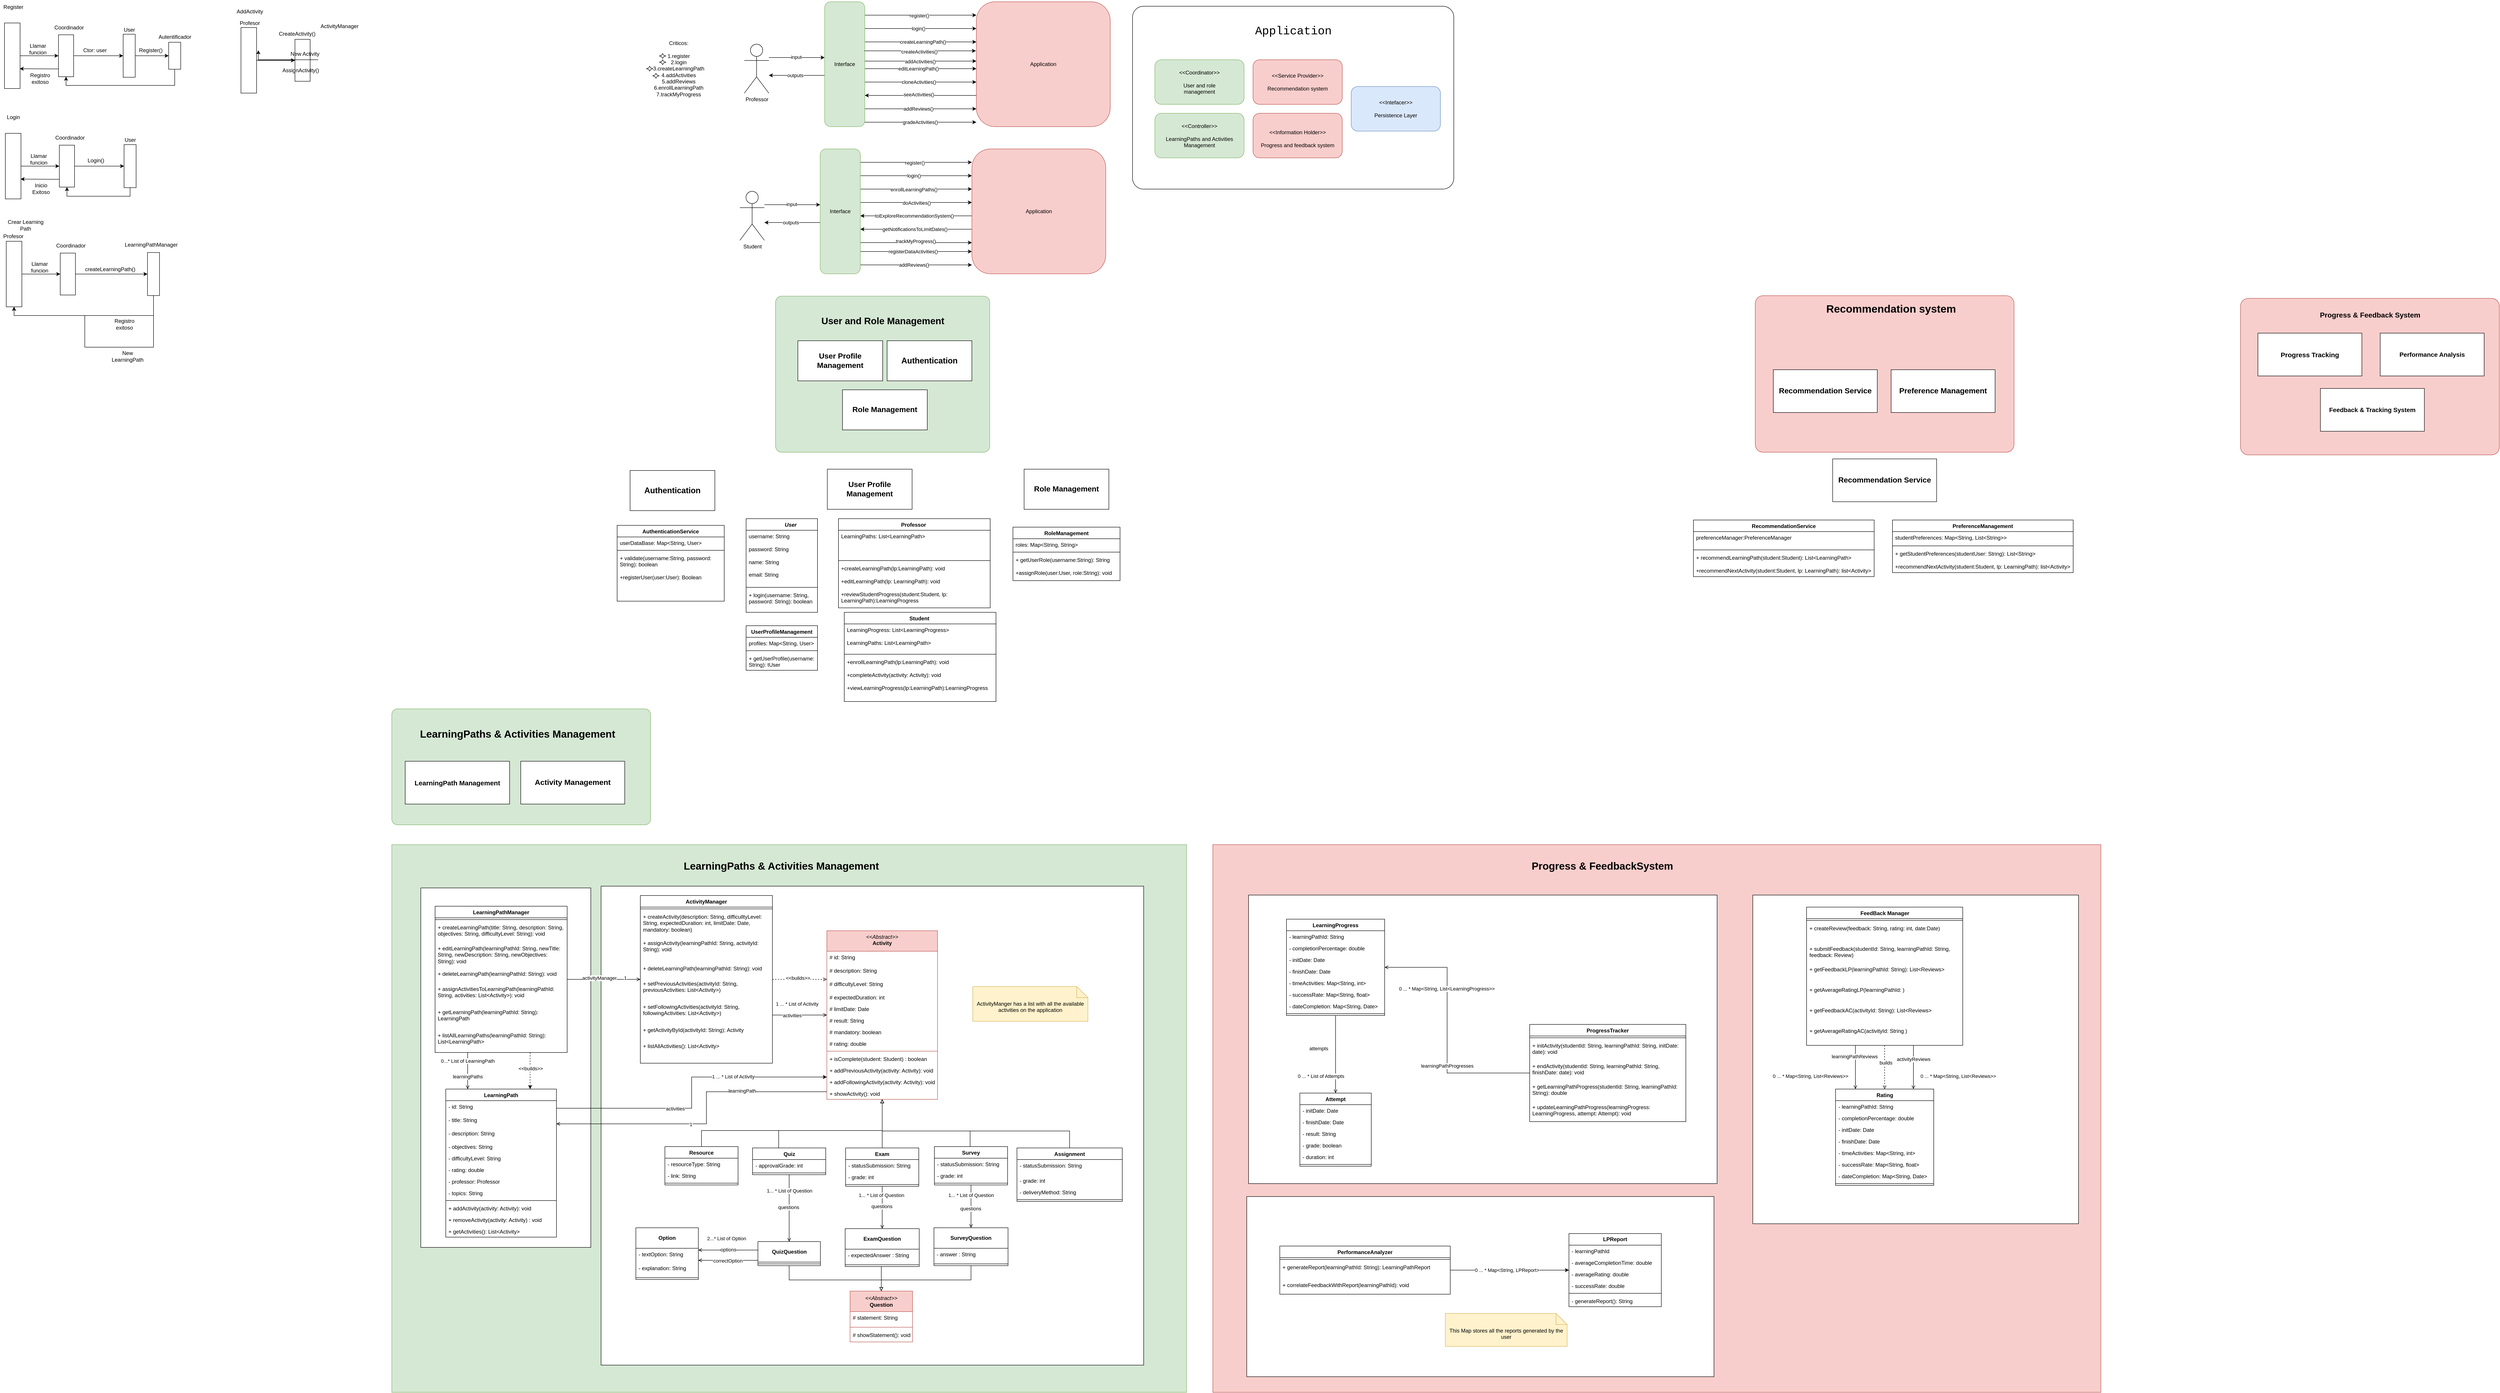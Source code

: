 <mxfile version="24.8.0">
  <diagram name="Page-1" id="0u3ZE7uqESYDxAMd9prz">
    <mxGraphModel dx="3255" dy="884" grid="0" gridSize="10" guides="1" tooltips="1" connect="1" arrows="1" fold="1" page="1" pageScale="1" pageWidth="850" pageHeight="1100" math="0" shadow="0">
      <root>
        <mxCell id="0" />
        <mxCell id="1" parent="0" />
        <mxCell id="6C_B0T2juM4j-BZ9gB9E-7" style="edgeStyle=orthogonalEdgeStyle;rounded=0;orthogonalLoop=1;jettySize=auto;html=1;" parent="1" source="6C_B0T2juM4j-BZ9gB9E-1" target="6C_B0T2juM4j-BZ9gB9E-6" edge="1">
          <mxGeometry relative="1" as="geometry">
            <Array as="points">
              <mxPoint x="190" y="165" />
              <mxPoint x="190" y="165" />
            </Array>
          </mxGeometry>
        </mxCell>
        <mxCell id="6C_B0T2juM4j-BZ9gB9E-8" value="input" style="edgeLabel;html=1;align=center;verticalAlign=middle;resizable=0;points=[];" parent="6C_B0T2juM4j-BZ9gB9E-7" vertex="1" connectable="0">
          <mxGeometry x="-0.032" y="1" relative="1" as="geometry">
            <mxPoint as="offset" />
          </mxGeometry>
        </mxCell>
        <mxCell id="6C_B0T2juM4j-BZ9gB9E-1" value="Professor" style="shape=umlActor;verticalLabelPosition=bottom;verticalAlign=top;html=1;outlineConnect=0;" parent="1" vertex="1">
          <mxGeometry x="60" y="135" width="55" height="110" as="geometry" />
        </mxCell>
        <mxCell id="6C_B0T2juM4j-BZ9gB9E-9" style="edgeStyle=orthogonalEdgeStyle;rounded=0;orthogonalLoop=1;jettySize=auto;html=1;" parent="1" source="6C_B0T2juM4j-BZ9gB9E-6" target="6C_B0T2juM4j-BZ9gB9E-1" edge="1">
          <mxGeometry relative="1" as="geometry">
            <Array as="points">
              <mxPoint x="190" y="205" />
              <mxPoint x="190" y="205" />
            </Array>
          </mxGeometry>
        </mxCell>
        <mxCell id="6C_B0T2juM4j-BZ9gB9E-10" value="outputs" style="edgeLabel;html=1;align=center;verticalAlign=middle;resizable=0;points=[];" parent="6C_B0T2juM4j-BZ9gB9E-9" vertex="1" connectable="0">
          <mxGeometry x="0.065" relative="1" as="geometry">
            <mxPoint as="offset" />
          </mxGeometry>
        </mxCell>
        <mxCell id="6C_B0T2juM4j-BZ9gB9E-12" style="edgeStyle=orthogonalEdgeStyle;rounded=0;orthogonalLoop=1;jettySize=auto;html=1;" parent="1" source="6C_B0T2juM4j-BZ9gB9E-6" target="6C_B0T2juM4j-BZ9gB9E-11" edge="1">
          <mxGeometry relative="1" as="geometry">
            <Array as="points">
              <mxPoint x="450" y="70" />
              <mxPoint x="450" y="70" />
            </Array>
          </mxGeometry>
        </mxCell>
        <mxCell id="6C_B0T2juM4j-BZ9gB9E-14" value="register()" style="edgeLabel;html=1;align=center;verticalAlign=middle;resizable=0;points=[];" parent="6C_B0T2juM4j-BZ9gB9E-12" vertex="1" connectable="0">
          <mxGeometry x="-0.024" y="-1" relative="1" as="geometry">
            <mxPoint as="offset" />
          </mxGeometry>
        </mxCell>
        <mxCell id="6C_B0T2juM4j-BZ9gB9E-15" style="edgeStyle=orthogonalEdgeStyle;rounded=0;orthogonalLoop=1;jettySize=auto;html=1;" parent="1" source="6C_B0T2juM4j-BZ9gB9E-6" target="6C_B0T2juM4j-BZ9gB9E-11" edge="1">
          <mxGeometry relative="1" as="geometry">
            <Array as="points">
              <mxPoint x="460" y="100" />
              <mxPoint x="460" y="100" />
            </Array>
          </mxGeometry>
        </mxCell>
        <mxCell id="6C_B0T2juM4j-BZ9gB9E-16" value="login()" style="edgeLabel;html=1;align=center;verticalAlign=middle;resizable=0;points=[];" parent="6C_B0T2juM4j-BZ9gB9E-15" vertex="1" connectable="0">
          <mxGeometry x="-0.267" relative="1" as="geometry">
            <mxPoint x="28" as="offset" />
          </mxGeometry>
        </mxCell>
        <mxCell id="6C_B0T2juM4j-BZ9gB9E-19" style="edgeStyle=orthogonalEdgeStyle;rounded=0;orthogonalLoop=1;jettySize=auto;html=1;" parent="1" source="6C_B0T2juM4j-BZ9gB9E-6" target="6C_B0T2juM4j-BZ9gB9E-11" edge="1">
          <mxGeometry relative="1" as="geometry">
            <Array as="points">
              <mxPoint x="460" y="130" />
              <mxPoint x="460" y="130" />
            </Array>
          </mxGeometry>
        </mxCell>
        <mxCell id="6C_B0T2juM4j-BZ9gB9E-20" value="createLearningPath()" style="edgeLabel;html=1;align=center;verticalAlign=middle;resizable=0;points=[];" parent="6C_B0T2juM4j-BZ9gB9E-19" vertex="1" connectable="0">
          <mxGeometry x="-0.154" relative="1" as="geometry">
            <mxPoint x="24" as="offset" />
          </mxGeometry>
        </mxCell>
        <mxCell id="6C_B0T2juM4j-BZ9gB9E-22" style="edgeStyle=orthogonalEdgeStyle;rounded=0;orthogonalLoop=1;jettySize=auto;html=1;" parent="1" source="6C_B0T2juM4j-BZ9gB9E-6" target="6C_B0T2juM4j-BZ9gB9E-11" edge="1">
          <mxGeometry relative="1" as="geometry">
            <Array as="points">
              <mxPoint x="499" y="173" />
              <mxPoint x="499" y="173" />
            </Array>
          </mxGeometry>
        </mxCell>
        <mxCell id="6C_B0T2juM4j-BZ9gB9E-23" value="addActivities()" style="edgeLabel;html=1;align=center;verticalAlign=middle;resizable=0;points=[];" parent="6C_B0T2juM4j-BZ9gB9E-22" vertex="1" connectable="0">
          <mxGeometry x="-0.016" y="-2" relative="1" as="geometry">
            <mxPoint x="1" y="-1" as="offset" />
          </mxGeometry>
        </mxCell>
        <mxCell id="MeX4JR6SGzkrb79R6EGi-2" style="edgeStyle=orthogonalEdgeStyle;rounded=0;orthogonalLoop=1;jettySize=auto;html=1;" parent="1" source="6C_B0T2juM4j-BZ9gB9E-6" target="6C_B0T2juM4j-BZ9gB9E-11" edge="1">
          <mxGeometry relative="1" as="geometry">
            <Array as="points">
              <mxPoint x="460" y="190" />
              <mxPoint x="460" y="190" />
            </Array>
          </mxGeometry>
        </mxCell>
        <mxCell id="MeX4JR6SGzkrb79R6EGi-3" value="editLearningPath()" style="edgeLabel;html=1;align=center;verticalAlign=middle;resizable=0;points=[];" parent="MeX4JR6SGzkrb79R6EGi-2" vertex="1" connectable="0">
          <mxGeometry x="-0.129" y="-2" relative="1" as="geometry">
            <mxPoint x="11" y="-2" as="offset" />
          </mxGeometry>
        </mxCell>
        <mxCell id="MeX4JR6SGzkrb79R6EGi-5" style="edgeStyle=orthogonalEdgeStyle;rounded=0;orthogonalLoop=1;jettySize=auto;html=1;" parent="1" source="6C_B0T2juM4j-BZ9gB9E-6" target="6C_B0T2juM4j-BZ9gB9E-11" edge="1">
          <mxGeometry relative="1" as="geometry">
            <Array as="points">
              <mxPoint x="450" y="220" />
              <mxPoint x="450" y="220" />
            </Array>
          </mxGeometry>
        </mxCell>
        <mxCell id="MeX4JR6SGzkrb79R6EGi-6" value="cloneActivities()" style="edgeLabel;html=1;align=center;verticalAlign=middle;resizable=0;points=[];" parent="MeX4JR6SGzkrb79R6EGi-5" vertex="1" connectable="0">
          <mxGeometry x="-0.038" y="-1" relative="1" as="geometry">
            <mxPoint y="-1" as="offset" />
          </mxGeometry>
        </mxCell>
        <mxCell id="MeX4JR6SGzkrb79R6EGi-9" style="edgeStyle=orthogonalEdgeStyle;rounded=0;orthogonalLoop=1;jettySize=auto;html=1;" parent="1" source="6C_B0T2juM4j-BZ9gB9E-6" target="6C_B0T2juM4j-BZ9gB9E-11" edge="1">
          <mxGeometry relative="1" as="geometry">
            <Array as="points">
              <mxPoint x="460" y="280" />
              <mxPoint x="460" y="280" />
            </Array>
          </mxGeometry>
        </mxCell>
        <mxCell id="MeX4JR6SGzkrb79R6EGi-10" value="addReviews()" style="edgeLabel;html=1;align=center;verticalAlign=middle;resizable=0;points=[];" parent="MeX4JR6SGzkrb79R6EGi-9" vertex="1" connectable="0">
          <mxGeometry x="-0.144" relative="1" as="geometry">
            <mxPoint x="13" as="offset" />
          </mxGeometry>
        </mxCell>
        <mxCell id="MeX4JR6SGzkrb79R6EGi-11" style="edgeStyle=orthogonalEdgeStyle;rounded=0;orthogonalLoop=1;jettySize=auto;html=1;" parent="1" source="6C_B0T2juM4j-BZ9gB9E-6" target="6C_B0T2juM4j-BZ9gB9E-11" edge="1">
          <mxGeometry relative="1" as="geometry">
            <Array as="points">
              <mxPoint x="460" y="310" />
              <mxPoint x="460" y="310" />
            </Array>
          </mxGeometry>
        </mxCell>
        <mxCell id="MeX4JR6SGzkrb79R6EGi-12" value="gradeActivities()" style="edgeLabel;html=1;align=center;verticalAlign=middle;resizable=0;points=[];" parent="MeX4JR6SGzkrb79R6EGi-11" vertex="1" connectable="0">
          <mxGeometry x="-0.009" relative="1" as="geometry">
            <mxPoint as="offset" />
          </mxGeometry>
        </mxCell>
        <mxCell id="6C_B0T2juM4j-BZ9gB9E-6" value="Interface" style="rounded=1;whiteSpace=wrap;html=1;fillColor=#d5e8d4;strokeColor=#82b366;" parent="1" vertex="1">
          <mxGeometry x="240" y="40" width="90" height="280" as="geometry" />
        </mxCell>
        <mxCell id="MeX4JR6SGzkrb79R6EGi-53" style="edgeStyle=orthogonalEdgeStyle;rounded=0;orthogonalLoop=1;jettySize=auto;html=1;" parent="1" source="6C_B0T2juM4j-BZ9gB9E-11" target="6C_B0T2juM4j-BZ9gB9E-6" edge="1">
          <mxGeometry relative="1" as="geometry">
            <Array as="points">
              <mxPoint x="450" y="250" />
              <mxPoint x="450" y="250" />
            </Array>
          </mxGeometry>
        </mxCell>
        <mxCell id="MeX4JR6SGzkrb79R6EGi-54" value="seeActivities()" style="edgeLabel;html=1;align=center;verticalAlign=middle;resizable=0;points=[];" parent="MeX4JR6SGzkrb79R6EGi-53" vertex="1" connectable="0">
          <mxGeometry x="0.034" y="-2" relative="1" as="geometry">
            <mxPoint as="offset" />
          </mxGeometry>
        </mxCell>
        <mxCell id="6C_B0T2juM4j-BZ9gB9E-11" value="Application" style="rounded=1;whiteSpace=wrap;html=1;fillColor=#f8cecc;strokeColor=#b85450;" parent="1" vertex="1">
          <mxGeometry x="580" y="40" width="300" height="280" as="geometry" />
        </mxCell>
        <mxCell id="MeX4JR6SGzkrb79R6EGi-13" style="edgeStyle=orthogonalEdgeStyle;rounded=0;orthogonalLoop=1;jettySize=auto;html=1;" parent="1" source="MeX4JR6SGzkrb79R6EGi-15" target="MeX4JR6SGzkrb79R6EGi-36" edge="1">
          <mxGeometry relative="1" as="geometry">
            <Array as="points">
              <mxPoint x="180" y="495" />
              <mxPoint x="180" y="495" />
            </Array>
          </mxGeometry>
        </mxCell>
        <mxCell id="MeX4JR6SGzkrb79R6EGi-14" value="input" style="edgeLabel;html=1;align=center;verticalAlign=middle;resizable=0;points=[];" parent="MeX4JR6SGzkrb79R6EGi-13" vertex="1" connectable="0">
          <mxGeometry x="-0.032" y="1" relative="1" as="geometry">
            <mxPoint as="offset" />
          </mxGeometry>
        </mxCell>
        <mxCell id="MeX4JR6SGzkrb79R6EGi-15" value="Student" style="shape=umlActor;verticalLabelPosition=bottom;verticalAlign=top;html=1;outlineConnect=0;" parent="1" vertex="1">
          <mxGeometry x="50" y="465" width="55" height="110" as="geometry" />
        </mxCell>
        <mxCell id="MeX4JR6SGzkrb79R6EGi-16" style="edgeStyle=orthogonalEdgeStyle;rounded=0;orthogonalLoop=1;jettySize=auto;html=1;" parent="1" source="MeX4JR6SGzkrb79R6EGi-36" target="MeX4JR6SGzkrb79R6EGi-15" edge="1">
          <mxGeometry relative="1" as="geometry">
            <Array as="points">
              <mxPoint x="180" y="535" />
              <mxPoint x="180" y="535" />
            </Array>
          </mxGeometry>
        </mxCell>
        <mxCell id="MeX4JR6SGzkrb79R6EGi-17" value="outputs" style="edgeLabel;html=1;align=center;verticalAlign=middle;resizable=0;points=[];" parent="MeX4JR6SGzkrb79R6EGi-16" vertex="1" connectable="0">
          <mxGeometry x="0.065" relative="1" as="geometry">
            <mxPoint as="offset" />
          </mxGeometry>
        </mxCell>
        <mxCell id="MeX4JR6SGzkrb79R6EGi-18" style="edgeStyle=orthogonalEdgeStyle;rounded=0;orthogonalLoop=1;jettySize=auto;html=1;" parent="1" source="MeX4JR6SGzkrb79R6EGi-36" target="MeX4JR6SGzkrb79R6EGi-37" edge="1">
          <mxGeometry relative="1" as="geometry">
            <Array as="points">
              <mxPoint x="440" y="400" />
              <mxPoint x="440" y="400" />
            </Array>
          </mxGeometry>
        </mxCell>
        <mxCell id="MeX4JR6SGzkrb79R6EGi-19" value="register()" style="edgeLabel;html=1;align=center;verticalAlign=middle;resizable=0;points=[];" parent="MeX4JR6SGzkrb79R6EGi-18" vertex="1" connectable="0">
          <mxGeometry x="-0.024" y="-1" relative="1" as="geometry">
            <mxPoint as="offset" />
          </mxGeometry>
        </mxCell>
        <mxCell id="MeX4JR6SGzkrb79R6EGi-20" style="edgeStyle=orthogonalEdgeStyle;rounded=0;orthogonalLoop=1;jettySize=auto;html=1;" parent="1" source="MeX4JR6SGzkrb79R6EGi-36" target="MeX4JR6SGzkrb79R6EGi-37" edge="1">
          <mxGeometry relative="1" as="geometry">
            <Array as="points">
              <mxPoint x="450" y="430" />
              <mxPoint x="450" y="430" />
            </Array>
          </mxGeometry>
        </mxCell>
        <mxCell id="MeX4JR6SGzkrb79R6EGi-21" value="login()" style="edgeLabel;html=1;align=center;verticalAlign=middle;resizable=0;points=[];" parent="MeX4JR6SGzkrb79R6EGi-20" vertex="1" connectable="0">
          <mxGeometry x="-0.267" relative="1" as="geometry">
            <mxPoint x="28" as="offset" />
          </mxGeometry>
        </mxCell>
        <mxCell id="MeX4JR6SGzkrb79R6EGi-32" style="edgeStyle=orthogonalEdgeStyle;rounded=0;orthogonalLoop=1;jettySize=auto;html=1;" parent="1" source="MeX4JR6SGzkrb79R6EGi-36" target="MeX4JR6SGzkrb79R6EGi-37" edge="1">
          <mxGeometry relative="1" as="geometry">
            <Array as="points">
              <mxPoint x="450" y="630" />
              <mxPoint x="450" y="630" />
            </Array>
          </mxGeometry>
        </mxCell>
        <mxCell id="MeX4JR6SGzkrb79R6EGi-33" value="addReviews()" style="edgeLabel;html=1;align=center;verticalAlign=middle;resizable=0;points=[];" parent="MeX4JR6SGzkrb79R6EGi-32" vertex="1" connectable="0">
          <mxGeometry x="-0.144" relative="1" as="geometry">
            <mxPoint x="13" as="offset" />
          </mxGeometry>
        </mxCell>
        <mxCell id="MeX4JR6SGzkrb79R6EGi-39" style="edgeStyle=orthogonalEdgeStyle;rounded=0;orthogonalLoop=1;jettySize=auto;html=1;" parent="1" source="MeX4JR6SGzkrb79R6EGi-36" target="MeX4JR6SGzkrb79R6EGi-37" edge="1">
          <mxGeometry relative="1" as="geometry">
            <Array as="points">
              <mxPoint x="450" y="460" />
              <mxPoint x="450" y="460" />
            </Array>
          </mxGeometry>
        </mxCell>
        <mxCell id="MeX4JR6SGzkrb79R6EGi-40" value="enrollLearningPaths()" style="edgeLabel;html=1;align=center;verticalAlign=middle;resizable=0;points=[];" parent="MeX4JR6SGzkrb79R6EGi-39" vertex="1" connectable="0">
          <mxGeometry x="-0.122" y="-1" relative="1" as="geometry">
            <mxPoint x="10" as="offset" />
          </mxGeometry>
        </mxCell>
        <mxCell id="MeX4JR6SGzkrb79R6EGi-41" style="edgeStyle=orthogonalEdgeStyle;rounded=0;orthogonalLoop=1;jettySize=auto;html=1;" parent="1" source="MeX4JR6SGzkrb79R6EGi-36" target="MeX4JR6SGzkrb79R6EGi-37" edge="1">
          <mxGeometry relative="1" as="geometry">
            <Array as="points">
              <mxPoint x="450" y="490" />
              <mxPoint x="450" y="490" />
            </Array>
          </mxGeometry>
        </mxCell>
        <mxCell id="MeX4JR6SGzkrb79R6EGi-42" value="doActivities()" style="edgeLabel;html=1;align=center;verticalAlign=middle;resizable=0;points=[];" parent="MeX4JR6SGzkrb79R6EGi-41" vertex="1" connectable="0">
          <mxGeometry x="0.008" y="-1" relative="1" as="geometry">
            <mxPoint as="offset" />
          </mxGeometry>
        </mxCell>
        <mxCell id="MeX4JR6SGzkrb79R6EGi-47" style="edgeStyle=orthogonalEdgeStyle;rounded=0;orthogonalLoop=1;jettySize=auto;html=1;" parent="1" source="MeX4JR6SGzkrb79R6EGi-36" target="MeX4JR6SGzkrb79R6EGi-37" edge="1">
          <mxGeometry relative="1" as="geometry">
            <Array as="points">
              <mxPoint x="450" y="580" />
              <mxPoint x="450" y="580" />
            </Array>
          </mxGeometry>
        </mxCell>
        <mxCell id="MeX4JR6SGzkrb79R6EGi-48" value="trackMyProgress()" style="edgeLabel;html=1;align=center;verticalAlign=middle;resizable=0;points=[];" parent="MeX4JR6SGzkrb79R6EGi-47" vertex="1" connectable="0">
          <mxGeometry x="-0.01" y="3" relative="1" as="geometry">
            <mxPoint as="offset" />
          </mxGeometry>
        </mxCell>
        <mxCell id="MeX4JR6SGzkrb79R6EGi-51" style="edgeStyle=orthogonalEdgeStyle;rounded=0;orthogonalLoop=1;jettySize=auto;html=1;" parent="1" source="MeX4JR6SGzkrb79R6EGi-36" target="MeX4JR6SGzkrb79R6EGi-37" edge="1">
          <mxGeometry relative="1" as="geometry">
            <Array as="points">
              <mxPoint x="450" y="600" />
              <mxPoint x="450" y="600" />
            </Array>
          </mxGeometry>
        </mxCell>
        <mxCell id="MeX4JR6SGzkrb79R6EGi-52" value="registerDataActivities()" style="edgeLabel;html=1;align=center;verticalAlign=middle;resizable=0;points=[];" parent="MeX4JR6SGzkrb79R6EGi-51" vertex="1" connectable="0">
          <mxGeometry x="-0.058" y="-1" relative="1" as="geometry">
            <mxPoint y="-1" as="offset" />
          </mxGeometry>
        </mxCell>
        <mxCell id="MeX4JR6SGzkrb79R6EGi-36" value="Interface" style="rounded=1;whiteSpace=wrap;html=1;fillColor=#d5e8d4;strokeColor=#82b366;" parent="1" vertex="1">
          <mxGeometry x="230" y="370" width="90" height="280" as="geometry" />
        </mxCell>
        <mxCell id="MeX4JR6SGzkrb79R6EGi-55" style="edgeStyle=orthogonalEdgeStyle;rounded=0;orthogonalLoop=1;jettySize=auto;html=1;" parent="1" source="MeX4JR6SGzkrb79R6EGi-37" target="MeX4JR6SGzkrb79R6EGi-36" edge="1">
          <mxGeometry relative="1" as="geometry">
            <Array as="points">
              <mxPoint x="450" y="520" />
              <mxPoint x="450" y="520" />
            </Array>
          </mxGeometry>
        </mxCell>
        <mxCell id="MeX4JR6SGzkrb79R6EGi-56" value="toExploreRecommendationSystem()" style="edgeLabel;html=1;align=center;verticalAlign=middle;resizable=0;points=[];" parent="MeX4JR6SGzkrb79R6EGi-55" vertex="1" connectable="0">
          <mxGeometry x="0.109" relative="1" as="geometry">
            <mxPoint x="9" as="offset" />
          </mxGeometry>
        </mxCell>
        <mxCell id="MeX4JR6SGzkrb79R6EGi-57" style="edgeStyle=orthogonalEdgeStyle;rounded=0;orthogonalLoop=1;jettySize=auto;html=1;" parent="1" source="MeX4JR6SGzkrb79R6EGi-37" target="MeX4JR6SGzkrb79R6EGi-36" edge="1">
          <mxGeometry relative="1" as="geometry">
            <Array as="points">
              <mxPoint x="440" y="550" />
              <mxPoint x="440" y="550" />
            </Array>
          </mxGeometry>
        </mxCell>
        <mxCell id="MeX4JR6SGzkrb79R6EGi-58" value="getNotificationsToLimitDates()" style="edgeLabel;html=1;align=center;verticalAlign=middle;resizable=0;points=[];" parent="MeX4JR6SGzkrb79R6EGi-57" vertex="1" connectable="0">
          <mxGeometry x="0.024" y="3" relative="1" as="geometry">
            <mxPoint y="-3" as="offset" />
          </mxGeometry>
        </mxCell>
        <mxCell id="MeX4JR6SGzkrb79R6EGi-37" value="Application" style="rounded=1;whiteSpace=wrap;html=1;fillColor=#f8cecc;strokeColor=#b85450;" parent="1" vertex="1">
          <mxGeometry x="570" y="370" width="300" height="280" as="geometry" />
        </mxCell>
        <mxCell id="83vnOwPLlXGg7ccvuWTX-2" value="" style="rounded=1;whiteSpace=wrap;html=1;arcSize=6;" parent="1" vertex="1">
          <mxGeometry x="930" y="50" width="720" height="410" as="geometry" />
        </mxCell>
        <mxCell id="83vnOwPLlXGg7ccvuWTX-3" value="&lt;font style=&quot;font-size: 26px;&quot; face=&quot;Courier New&quot;&gt;Application&lt;/font&gt;" style="text;html=1;align=center;verticalAlign=middle;resizable=0;points=[];autosize=1;strokeColor=none;fillColor=none;fontSize=26;" parent="1" vertex="1">
          <mxGeometry x="1190" y="80" width="200" height="50" as="geometry" />
        </mxCell>
        <mxCell id="83vnOwPLlXGg7ccvuWTX-4" value="&lt;div&gt;&amp;lt;&amp;lt;Coordinator&amp;gt;&amp;gt;&lt;/div&gt;&lt;div&gt;&lt;br&gt;&lt;/div&gt;&lt;div&gt;User and role&lt;/div&gt;&lt;div&gt;management&lt;br&gt; &lt;/div&gt;" style="rounded=1;whiteSpace=wrap;html=1;fillColor=#d5e8d4;strokeColor=#82b366;" parent="1" vertex="1">
          <mxGeometry x="980" y="170" width="200" height="100" as="geometry" />
        </mxCell>
        <mxCell id="83vnOwPLlXGg7ccvuWTX-5" value="&lt;div&gt;&amp;lt;&amp;lt;Controller&amp;gt;&amp;gt;&lt;br&gt;&lt;/div&gt;&lt;div&gt;&lt;br&gt;&lt;/div&gt;&lt;div&gt;LearningPaths and Activities Management&lt;/div&gt;" style="rounded=1;whiteSpace=wrap;html=1;fillColor=#d5e8d4;strokeColor=#82b366;" parent="1" vertex="1">
          <mxGeometry x="980" y="290" width="200" height="100" as="geometry" />
        </mxCell>
        <mxCell id="83vnOwPLlXGg7ccvuWTX-6" value="&lt;div&gt;&lt;br&gt;&lt;/div&gt;&lt;div&gt;&amp;lt;&amp;lt;Information Holder&amp;gt;&amp;gt;&lt;br&gt;&lt;/div&gt;&lt;div&gt;&lt;br&gt;&lt;/div&gt;&lt;div&gt;Progress and feedback system&lt;/div&gt;" style="rounded=1;whiteSpace=wrap;html=1;fillColor=#f8cecc;strokeColor=#b85450;" parent="1" vertex="1">
          <mxGeometry x="1200" y="290" width="200" height="100" as="geometry" />
        </mxCell>
        <mxCell id="83vnOwPLlXGg7ccvuWTX-7" value="&lt;div&gt;&amp;lt;&amp;lt;Service Provider&amp;gt;&amp;gt;&lt;br&gt;&lt;/div&gt;&lt;div&gt;&lt;br&gt;&lt;/div&gt;&lt;div&gt;Recommendation system  &lt;/div&gt;" style="rounded=1;whiteSpace=wrap;html=1;fillColor=#f8cecc;strokeColor=#b85450;" parent="1" vertex="1">
          <mxGeometry x="1200" y="170" width="200" height="100" as="geometry" />
        </mxCell>
        <mxCell id="83vnOwPLlXGg7ccvuWTX-8" value="&lt;div&gt;&amp;lt;&amp;lt;Intefacer&amp;gt;&amp;gt;&lt;br&gt;&lt;/div&gt;&lt;div&gt;&lt;br&gt;&lt;/div&gt;&lt;div&gt;Persistence Layer&lt;/div&gt;" style="rounded=1;whiteSpace=wrap;html=1;fillColor=#dae8fc;strokeColor=#6c8ebf;" parent="1" vertex="1">
          <mxGeometry x="1420" y="230" width="200" height="100" as="geometry" />
        </mxCell>
        <mxCell id="36ZFppIiwciN3kxf19xP-2" value="" style="rounded=1;whiteSpace=wrap;html=1;arcSize=4;fillColor=#d5e8d4;strokeColor=#82b366;" parent="1" vertex="1">
          <mxGeometry x="130" y="700" width="480" height="350" as="geometry" />
        </mxCell>
        <mxCell id="36ZFppIiwciN3kxf19xP-3" value="User and Role Management" style="text;align=center;fontStyle=1;verticalAlign=middle;spacingLeft=3;spacingRight=3;strokeColor=none;rotatable=0;points=[[0,0.5],[1,0.5]];portConstraint=eastwest;html=1;fontSize=21;" parent="1" vertex="1">
          <mxGeometry x="215" y="740" width="310" height="30" as="geometry" />
        </mxCell>
        <mxCell id="36ZFppIiwciN3kxf19xP-4" value="&lt;font style=&quot;font-size: 17px;&quot;&gt;&lt;b&gt;User Profile Management&lt;br&gt;&lt;/b&gt;&lt;/font&gt;" style="html=1;whiteSpace=wrap;" parent="1" vertex="1">
          <mxGeometry x="180" y="800" width="190" height="90" as="geometry" />
        </mxCell>
        <mxCell id="36ZFppIiwciN3kxf19xP-5" value="&lt;font style=&quot;font-size: 17px;&quot;&gt;&lt;b&gt;Role Management&lt;br&gt;&lt;/b&gt;&lt;/font&gt;" style="html=1;whiteSpace=wrap;" parent="1" vertex="1">
          <mxGeometry x="280" y="910" width="190" height="90" as="geometry" />
        </mxCell>
        <mxCell id="36ZFppIiwciN3kxf19xP-6" value="&lt;b style=&quot;font-size: 18px;&quot;&gt;Authentication&lt;/b&gt;" style="html=1;whiteSpace=wrap;fontSize=18;" parent="1" vertex="1">
          <mxGeometry x="380" y="800" width="190" height="90" as="geometry" />
        </mxCell>
        <mxCell id="eDscPjZbL17JGqpego-8-2" value="&lt;font style=&quot;font-size: 17px;&quot;&gt;&lt;b&gt;User Profile Management&lt;br&gt;&lt;/b&gt;&lt;/font&gt;" style="html=1;whiteSpace=wrap;" parent="1" vertex="1">
          <mxGeometry x="246" y="1088" width="190" height="90" as="geometry" />
        </mxCell>
        <mxCell id="eDscPjZbL17JGqpego-8-3" value="&lt;blockquote style=&quot;margin: 0 0 0 40px; border: none; padding: 0px;&quot;&gt;&lt;i&gt;User&lt;/i&gt;&lt;/blockquote&gt;" style="swimlane;fontStyle=1;align=center;verticalAlign=top;childLayout=stackLayout;horizontal=1;startSize=26;horizontalStack=0;resizeParent=1;resizeParentMax=0;resizeLast=0;collapsible=1;marginBottom=0;whiteSpace=wrap;html=1;" parent="1" vertex="1">
          <mxGeometry x="64" y="1199" width="160" height="210" as="geometry" />
        </mxCell>
        <mxCell id="eDscPjZbL17JGqpego-8-4" value="username: String&lt;div&gt;&lt;br&gt;&lt;/div&gt;&lt;div&gt;password: String&lt;/div&gt;&lt;div&gt;&lt;br&gt;&lt;/div&gt;&lt;div&gt;name: String&lt;/div&gt;&lt;div&gt;&lt;br&gt;&lt;/div&gt;&lt;div&gt;email: String&amp;nbsp;&lt;/div&gt;&lt;div&gt;&lt;br&gt;&lt;/div&gt;" style="text;strokeColor=none;fillColor=none;align=left;verticalAlign=top;spacingLeft=4;spacingRight=4;overflow=hidden;rotatable=0;points=[[0,0.5],[1,0.5]];portConstraint=eastwest;whiteSpace=wrap;html=1;" parent="eDscPjZbL17JGqpego-8-3" vertex="1">
          <mxGeometry y="26" width="160" height="124" as="geometry" />
        </mxCell>
        <mxCell id="eDscPjZbL17JGqpego-8-5" value="" style="line;strokeWidth=1;fillColor=none;align=left;verticalAlign=middle;spacingTop=-1;spacingLeft=3;spacingRight=3;rotatable=0;labelPosition=right;points=[];portConstraint=eastwest;strokeColor=inherit;" parent="eDscPjZbL17JGqpego-8-3" vertex="1">
          <mxGeometry y="150" width="160" height="8" as="geometry" />
        </mxCell>
        <mxCell id="eDscPjZbL17JGqpego-8-6" value="+ login(username: String, password: String): boolean" style="text;strokeColor=none;fillColor=none;align=left;verticalAlign=top;spacingLeft=4;spacingRight=4;overflow=hidden;rotatable=0;points=[[0,0.5],[1,0.5]];portConstraint=eastwest;whiteSpace=wrap;html=1;" parent="eDscPjZbL17JGqpego-8-3" vertex="1">
          <mxGeometry y="158" width="160" height="52" as="geometry" />
        </mxCell>
        <mxCell id="eDscPjZbL17JGqpego-8-7" value="Student&amp;nbsp;" style="swimlane;fontStyle=1;align=center;verticalAlign=top;childLayout=stackLayout;horizontal=1;startSize=26;horizontalStack=0;resizeParent=1;resizeParentMax=0;resizeLast=0;collapsible=1;marginBottom=0;whiteSpace=wrap;html=1;" parent="1" vertex="1">
          <mxGeometry x="284" y="1409" width="340" height="200" as="geometry" />
        </mxCell>
        <mxCell id="eDscPjZbL17JGqpego-8-8" value="LearningProgress: List&amp;lt;LearningProgress&amp;gt;&lt;div&gt;&lt;br&gt;&lt;/div&gt;&lt;div&gt;LearningPaths: List&amp;lt;LearningPath&amp;gt;&lt;/div&gt;" style="text;strokeColor=none;fillColor=none;align=left;verticalAlign=top;spacingLeft=4;spacingRight=4;overflow=hidden;rotatable=0;points=[[0,0.5],[1,0.5]];portConstraint=eastwest;whiteSpace=wrap;html=1;" parent="eDscPjZbL17JGqpego-8-7" vertex="1">
          <mxGeometry y="26" width="340" height="64" as="geometry" />
        </mxCell>
        <mxCell id="eDscPjZbL17JGqpego-8-9" value="" style="line;strokeWidth=1;fillColor=none;align=left;verticalAlign=middle;spacingTop=-1;spacingLeft=3;spacingRight=3;rotatable=0;labelPosition=right;points=[];portConstraint=eastwest;strokeColor=inherit;" parent="eDscPjZbL17JGqpego-8-7" vertex="1">
          <mxGeometry y="90" width="340" height="8" as="geometry" />
        </mxCell>
        <mxCell id="eDscPjZbL17JGqpego-8-10" value="+enrollLearningPath(lp:LearningPath): void&lt;div&gt;&lt;br&gt;&lt;/div&gt;&lt;div&gt;+completeActivity(activity: Activity): void&lt;/div&gt;&lt;div&gt;&lt;br&gt;&lt;/div&gt;&lt;div&gt;+viewLearningProgress(lp:LearningPath):LearningProgress&lt;/div&gt;" style="text;strokeColor=none;fillColor=none;align=left;verticalAlign=top;spacingLeft=4;spacingRight=4;overflow=hidden;rotatable=0;points=[[0,0.5],[1,0.5]];portConstraint=eastwest;whiteSpace=wrap;html=1;" parent="eDscPjZbL17JGqpego-8-7" vertex="1">
          <mxGeometry y="98" width="340" height="102" as="geometry" />
        </mxCell>
        <mxCell id="eDscPjZbL17JGqpego-8-11" value="Professor&amp;nbsp;" style="swimlane;fontStyle=1;align=center;verticalAlign=top;childLayout=stackLayout;horizontal=1;startSize=26;horizontalStack=0;resizeParent=1;resizeParentMax=0;resizeLast=0;collapsible=1;marginBottom=0;whiteSpace=wrap;html=1;" parent="1" vertex="1">
          <mxGeometry x="271" y="1199" width="340" height="200" as="geometry" />
        </mxCell>
        <mxCell id="eDscPjZbL17JGqpego-8-12" value="LearningPaths: List&amp;lt;LearningPath&amp;gt;" style="text;strokeColor=none;fillColor=none;align=left;verticalAlign=top;spacingLeft=4;spacingRight=4;overflow=hidden;rotatable=0;points=[[0,0.5],[1,0.5]];portConstraint=eastwest;whiteSpace=wrap;html=1;" parent="eDscPjZbL17JGqpego-8-11" vertex="1">
          <mxGeometry y="26" width="340" height="64" as="geometry" />
        </mxCell>
        <mxCell id="eDscPjZbL17JGqpego-8-13" value="" style="line;strokeWidth=1;fillColor=none;align=left;verticalAlign=middle;spacingTop=-1;spacingLeft=3;spacingRight=3;rotatable=0;labelPosition=right;points=[];portConstraint=eastwest;strokeColor=inherit;" parent="eDscPjZbL17JGqpego-8-11" vertex="1">
          <mxGeometry y="90" width="340" height="8" as="geometry" />
        </mxCell>
        <mxCell id="eDscPjZbL17JGqpego-8-14" value="+createLearningPath(lp:LearningPath): void&lt;div&gt;&lt;br&gt;&lt;/div&gt;&lt;div&gt;+editLearningPath(lp: LearningPath): void&lt;/div&gt;&lt;div&gt;&lt;br&gt;&lt;/div&gt;&lt;div&gt;+reviewStudentProgress(student:Student, lp: LearningPath):LearningProgress&lt;/div&gt;" style="text;strokeColor=none;fillColor=none;align=left;verticalAlign=top;spacingLeft=4;spacingRight=4;overflow=hidden;rotatable=0;points=[[0,0.5],[1,0.5]];portConstraint=eastwest;whiteSpace=wrap;html=1;" parent="eDscPjZbL17JGqpego-8-11" vertex="1">
          <mxGeometry y="98" width="340" height="102" as="geometry" />
        </mxCell>
        <mxCell id="sTKVhe5aF9eVnh70GAVM-1" value="" style="rounded=1;whiteSpace=wrap;html=1;fillColor=#d5e8d4;strokeColor=#82b366;arcSize=5;" parent="1" vertex="1">
          <mxGeometry x="-730" y="1625.45" width="580" height="260" as="geometry" />
        </mxCell>
        <mxCell id="sTKVhe5aF9eVnh70GAVM-2" value="LearningPaths &amp;amp; Activities Management" style="text;html=1;align=center;verticalAlign=middle;whiteSpace=wrap;rounded=0;fontStyle=1;fontSize=23;" parent="1" vertex="1">
          <mxGeometry x="-678" y="1665.453" width="460" height="32.903" as="geometry" />
        </mxCell>
        <mxCell id="sTKVhe5aF9eVnh70GAVM-5" value="&lt;div style=&quot;font-size: 15px;&quot;&gt;&lt;font style=&quot;font-size: 15px;&quot;&gt;&lt;b&gt;LearningPath Management&lt;br&gt;&lt;/b&gt;&lt;/font&gt;&lt;/div&gt;" style="rounded=0;whiteSpace=wrap;html=1;" parent="1" vertex="1">
          <mxGeometry x="-700" y="1742.95" width="234" height="96" as="geometry" />
        </mxCell>
        <mxCell id="sTKVhe5aF9eVnh70GAVM-7" value="&lt;font size=&quot;1&quot;&gt;&lt;b style=&quot;font-size: 17px;&quot;&gt;Activity Management&lt;/b&gt;&lt;/font&gt;" style="rounded=0;whiteSpace=wrap;html=1;" parent="1" vertex="1">
          <mxGeometry x="-441" y="1742.95" width="233" height="96" as="geometry" />
        </mxCell>
        <mxCell id="eDscPjZbL17JGqpego-8-16" value="&lt;b style=&quot;font-size: 18px;&quot;&gt;Authentication&lt;/b&gt;" style="html=1;whiteSpace=wrap;fontSize=18;" parent="1" vertex="1">
          <mxGeometry x="-196" y="1091" width="190" height="90" as="geometry" />
        </mxCell>
        <mxCell id="eDscPjZbL17JGqpego-8-18" value="AuthenticationService" style="swimlane;fontStyle=1;align=center;verticalAlign=top;childLayout=stackLayout;horizontal=1;startSize=26;horizontalStack=0;resizeParent=1;resizeParentMax=0;resizeLast=0;collapsible=1;marginBottom=0;whiteSpace=wrap;html=1;" parent="1" vertex="1">
          <mxGeometry x="-225" y="1214" width="240" height="170" as="geometry" />
        </mxCell>
        <mxCell id="eDscPjZbL17JGqpego-8-19" value="userDataBase: Map&amp;lt;String, User&amp;gt;" style="text;strokeColor=none;fillColor=none;align=left;verticalAlign=top;spacingLeft=4;spacingRight=4;overflow=hidden;rotatable=0;points=[[0,0.5],[1,0.5]];portConstraint=eastwest;whiteSpace=wrap;html=1;" parent="eDscPjZbL17JGqpego-8-18" vertex="1">
          <mxGeometry y="26" width="240" height="26" as="geometry" />
        </mxCell>
        <mxCell id="eDscPjZbL17JGqpego-8-20" value="" style="line;strokeWidth=1;fillColor=none;align=left;verticalAlign=middle;spacingTop=-1;spacingLeft=3;spacingRight=3;rotatable=0;labelPosition=right;points=[];portConstraint=eastwest;strokeColor=inherit;" parent="eDscPjZbL17JGqpego-8-18" vertex="1">
          <mxGeometry y="52" width="240" height="8" as="geometry" />
        </mxCell>
        <mxCell id="eDscPjZbL17JGqpego-8-21" value="+ validate(username:String, password: String): boolean&lt;div&gt;&lt;br&gt;&lt;/div&gt;&lt;div&gt;+registerUser(user:User): Boolean&lt;/div&gt;&lt;div&gt;&lt;br&gt;&lt;/div&gt;&lt;div&gt;&lt;br&gt;&lt;/div&gt;" style="text;strokeColor=none;fillColor=none;align=left;verticalAlign=top;spacingLeft=4;spacingRight=4;overflow=hidden;rotatable=0;points=[[0,0.5],[1,0.5]];portConstraint=eastwest;whiteSpace=wrap;html=1;" parent="eDscPjZbL17JGqpego-8-18" vertex="1">
          <mxGeometry y="60" width="240" height="110" as="geometry" />
        </mxCell>
        <mxCell id="eDscPjZbL17JGqpego-8-22" value="&lt;font style=&quot;font-size: 17px;&quot;&gt;&lt;b&gt;Role Management&lt;br&gt;&lt;/b&gt;&lt;/font&gt;" style="html=1;whiteSpace=wrap;" parent="1" vertex="1">
          <mxGeometry x="687" y="1088" width="190" height="90" as="geometry" />
        </mxCell>
        <mxCell id="eDscPjZbL17JGqpego-8-23" value="RoleManagement" style="swimlane;fontStyle=1;align=center;verticalAlign=top;childLayout=stackLayout;horizontal=1;startSize=26;horizontalStack=0;resizeParent=1;resizeParentMax=0;resizeLast=0;collapsible=1;marginBottom=0;whiteSpace=wrap;html=1;" parent="1" vertex="1">
          <mxGeometry x="662" y="1218" width="240" height="120" as="geometry" />
        </mxCell>
        <mxCell id="eDscPjZbL17JGqpego-8-24" value="roles: Map&amp;lt;String, String&amp;gt;" style="text;strokeColor=none;fillColor=none;align=left;verticalAlign=top;spacingLeft=4;spacingRight=4;overflow=hidden;rotatable=0;points=[[0,0.5],[1,0.5]];portConstraint=eastwest;whiteSpace=wrap;html=1;" parent="eDscPjZbL17JGqpego-8-23" vertex="1">
          <mxGeometry y="26" width="240" height="26" as="geometry" />
        </mxCell>
        <mxCell id="eDscPjZbL17JGqpego-8-25" value="" style="line;strokeWidth=1;fillColor=none;align=left;verticalAlign=middle;spacingTop=-1;spacingLeft=3;spacingRight=3;rotatable=0;labelPosition=right;points=[];portConstraint=eastwest;strokeColor=inherit;" parent="eDscPjZbL17JGqpego-8-23" vertex="1">
          <mxGeometry y="52" width="240" height="8" as="geometry" />
        </mxCell>
        <mxCell id="eDscPjZbL17JGqpego-8-26" value="+ getUserRole(username:String): String&lt;div&gt;&lt;br&gt;&lt;/div&gt;&lt;div&gt;+assignRole(user:User, role:String): void&lt;/div&gt;" style="text;strokeColor=none;fillColor=none;align=left;verticalAlign=top;spacingLeft=4;spacingRight=4;overflow=hidden;rotatable=0;points=[[0,0.5],[1,0.5]];portConstraint=eastwest;whiteSpace=wrap;html=1;" parent="eDscPjZbL17JGqpego-8-23" vertex="1">
          <mxGeometry y="60" width="240" height="60" as="geometry" />
        </mxCell>
        <mxCell id="eDscPjZbL17JGqpego-8-31" value="UserProfileManagement" style="swimlane;fontStyle=1;align=center;verticalAlign=top;childLayout=stackLayout;horizontal=1;startSize=26;horizontalStack=0;resizeParent=1;resizeParentMax=0;resizeLast=0;collapsible=1;marginBottom=0;whiteSpace=wrap;html=1;" parent="1" vertex="1">
          <mxGeometry x="64" y="1439" width="160" height="100" as="geometry" />
        </mxCell>
        <mxCell id="eDscPjZbL17JGqpego-8-32" value="profiles: Map&amp;lt;String, User&amp;gt;" style="text;strokeColor=none;fillColor=none;align=left;verticalAlign=top;spacingLeft=4;spacingRight=4;overflow=hidden;rotatable=0;points=[[0,0.5],[1,0.5]];portConstraint=eastwest;whiteSpace=wrap;html=1;" parent="eDscPjZbL17JGqpego-8-31" vertex="1">
          <mxGeometry y="26" width="160" height="26" as="geometry" />
        </mxCell>
        <mxCell id="eDscPjZbL17JGqpego-8-33" value="" style="line;strokeWidth=1;fillColor=none;align=left;verticalAlign=middle;spacingTop=-1;spacingLeft=3;spacingRight=3;rotatable=0;labelPosition=right;points=[];portConstraint=eastwest;strokeColor=inherit;" parent="eDscPjZbL17JGqpego-8-31" vertex="1">
          <mxGeometry y="52" width="160" height="8" as="geometry" />
        </mxCell>
        <mxCell id="eDscPjZbL17JGqpego-8-34" value="+ getUserProfile(username: String): tUser" style="text;strokeColor=none;fillColor=none;align=left;verticalAlign=top;spacingLeft=4;spacingRight=4;overflow=hidden;rotatable=0;points=[[0,0.5],[1,0.5]];portConstraint=eastwest;whiteSpace=wrap;html=1;" parent="eDscPjZbL17JGqpego-8-31" vertex="1">
          <mxGeometry y="60" width="160" height="40" as="geometry" />
        </mxCell>
        <mxCell id="vBQAfoO4Nm9OnnSZS04b-1" value="" style="rounded=1;whiteSpace=wrap;html=1;fillColor=#f8cecc;strokeColor=#b85450;arcSize=5;" parent="1" vertex="1">
          <mxGeometry x="2325.5" y="699" width="580" height="351" as="geometry" />
        </mxCell>
        <mxCell id="vBQAfoO4Nm9OnnSZS04b-2" value="&lt;font style=&quot;font-size: 24px;&quot;&gt;Recommendation system&lt;/font&gt;" style="text;html=1;align=center;verticalAlign=middle;whiteSpace=wrap;rounded=0;fillColor=none;fontStyle=1" parent="1" vertex="1">
          <mxGeometry x="2446.5" y="714" width="365.5" height="30" as="geometry" />
        </mxCell>
        <mxCell id="vBQAfoO4Nm9OnnSZS04b-3" value="&lt;font size=&quot;1&quot;&gt;&lt;b style=&quot;font-size: 17px;&quot;&gt;Recommendation Service&lt;/b&gt;&lt;/font&gt;" style="rounded=0;whiteSpace=wrap;html=1;" parent="1" vertex="1">
          <mxGeometry x="2366" y="865" width="233" height="96" as="geometry" />
        </mxCell>
        <mxCell id="vBQAfoO4Nm9OnnSZS04b-4" value="&lt;font size=&quot;1&quot;&gt;&lt;b style=&quot;font-size: 17px;&quot;&gt;Preference Management&lt;/b&gt;&lt;/font&gt;" style="rounded=0;whiteSpace=wrap;html=1;" parent="1" vertex="1">
          <mxGeometry x="2630" y="865" width="233" height="96" as="geometry" />
        </mxCell>
        <mxCell id="vBQAfoO4Nm9OnnSZS04b-5" value="&lt;font size=&quot;1&quot;&gt;&lt;b style=&quot;font-size: 17px;&quot;&gt;Recommendation Service&lt;/b&gt;&lt;/font&gt;" style="rounded=0;whiteSpace=wrap;html=1;" parent="1" vertex="1">
          <mxGeometry x="2499" y="1065" width="233" height="96" as="geometry" />
        </mxCell>
        <mxCell id="vBQAfoO4Nm9OnnSZS04b-6" value="RecommendationService" style="swimlane;fontStyle=1;align=center;verticalAlign=top;childLayout=stackLayout;horizontal=1;startSize=26;horizontalStack=0;resizeParent=1;resizeParentMax=0;resizeLast=0;collapsible=1;marginBottom=0;whiteSpace=wrap;html=1;" parent="1" vertex="1">
          <mxGeometry x="2187" y="1202" width="405" height="127" as="geometry" />
        </mxCell>
        <mxCell id="vBQAfoO4Nm9OnnSZS04b-7" value="preferenceManager:PreferenceManager&lt;div&gt;&lt;br&gt;&lt;/div&gt;&lt;div&gt;&lt;br&gt;&lt;/div&gt;" style="text;strokeColor=none;fillColor=none;align=left;verticalAlign=top;spacingLeft=4;spacingRight=4;overflow=hidden;rotatable=0;points=[[0,0.5],[1,0.5]];portConstraint=eastwest;whiteSpace=wrap;html=1;" parent="vBQAfoO4Nm9OnnSZS04b-6" vertex="1">
          <mxGeometry y="26" width="405" height="37" as="geometry" />
        </mxCell>
        <mxCell id="vBQAfoO4Nm9OnnSZS04b-8" value="" style="line;strokeWidth=1;fillColor=none;align=left;verticalAlign=middle;spacingTop=-1;spacingLeft=3;spacingRight=3;rotatable=0;labelPosition=right;points=[];portConstraint=eastwest;strokeColor=inherit;" parent="vBQAfoO4Nm9OnnSZS04b-6" vertex="1">
          <mxGeometry y="63" width="405" height="8" as="geometry" />
        </mxCell>
        <mxCell id="vBQAfoO4Nm9OnnSZS04b-9" value="+ recommendLearningPath(student:Student): List&amp;lt;LearningPath&amp;gt;&lt;div&gt;&lt;br&gt;&lt;/div&gt;&lt;div&gt;+recommendNextActivity(student:Student, lp: LearningPath): list&amp;lt;Activity&amp;gt;&lt;/div&gt;" style="text;strokeColor=none;fillColor=none;align=left;verticalAlign=top;spacingLeft=4;spacingRight=4;overflow=hidden;rotatable=0;points=[[0,0.5],[1,0.5]];portConstraint=eastwest;whiteSpace=wrap;html=1;" parent="vBQAfoO4Nm9OnnSZS04b-6" vertex="1">
          <mxGeometry y="71" width="405" height="56" as="geometry" />
        </mxCell>
        <mxCell id="vBQAfoO4Nm9OnnSZS04b-11" value="PreferenceManagement" style="swimlane;fontStyle=1;align=center;verticalAlign=top;childLayout=stackLayout;horizontal=1;startSize=26;horizontalStack=0;resizeParent=1;resizeParentMax=0;resizeLast=0;collapsible=1;marginBottom=0;whiteSpace=wrap;html=1;" parent="1" vertex="1">
          <mxGeometry x="2633" y="1202" width="405" height="118" as="geometry" />
        </mxCell>
        <mxCell id="vBQAfoO4Nm9OnnSZS04b-12" value="studentPreferences: Map&amp;lt;String, List&amp;lt;String&amp;gt;&amp;gt;" style="text;strokeColor=none;fillColor=none;align=left;verticalAlign=top;spacingLeft=4;spacingRight=4;overflow=hidden;rotatable=0;points=[[0,0.5],[1,0.5]];portConstraint=eastwest;whiteSpace=wrap;html=1;" parent="vBQAfoO4Nm9OnnSZS04b-11" vertex="1">
          <mxGeometry y="26" width="405" height="28" as="geometry" />
        </mxCell>
        <mxCell id="vBQAfoO4Nm9OnnSZS04b-13" value="" style="line;strokeWidth=1;fillColor=none;align=left;verticalAlign=middle;spacingTop=-1;spacingLeft=3;spacingRight=3;rotatable=0;labelPosition=right;points=[];portConstraint=eastwest;strokeColor=inherit;" parent="vBQAfoO4Nm9OnnSZS04b-11" vertex="1">
          <mxGeometry y="54" width="405" height="8" as="geometry" />
        </mxCell>
        <mxCell id="vBQAfoO4Nm9OnnSZS04b-14" value="+ getStudentPreferences(studentUser: String): List&amp;lt;String&amp;gt;&lt;div&gt;&lt;br&gt;&lt;/div&gt;&lt;div&gt;+recommendNextActivity(student:Student, lp: LearningPath): list&amp;lt;Activity&amp;gt;&lt;/div&gt;" style="text;strokeColor=none;fillColor=none;align=left;verticalAlign=top;spacingLeft=4;spacingRight=4;overflow=hidden;rotatable=0;points=[[0,0.5],[1,0.5]];portConstraint=eastwest;whiteSpace=wrap;html=1;" parent="vBQAfoO4Nm9OnnSZS04b-11" vertex="1">
          <mxGeometry y="62" width="405" height="56" as="geometry" />
        </mxCell>
        <mxCell id="pg7UKULcW3l-5HymWqpJ-84" value="" style="rounded=1;whiteSpace=wrap;html=1;fillColor=#f8cecc;strokeColor=#b85450;arcSize=5;" vertex="1" parent="1">
          <mxGeometry x="3413" y="705" width="580" height="351" as="geometry" />
        </mxCell>
        <mxCell id="nEVONwLMYM-QUYtWWZUk-1" value="Criticos:&lt;div&gt;&lt;br&gt;&lt;/div&gt;&lt;div&gt;1.register&lt;/div&gt;&lt;div&gt;2.login&lt;/div&gt;&lt;div&gt;3.createLearningPath&lt;/div&gt;&lt;div&gt;4.addActivities&lt;/div&gt;&lt;div&gt;5.addReviews&lt;/div&gt;&lt;div&gt;6.enrollLearningPath&lt;/div&gt;&lt;div&gt;&lt;span style=&quot;background-color: initial;&quot;&gt;7.trackMyProgress&lt;/span&gt;&lt;br&gt;&lt;/div&gt;" style="text;html=1;align=center;verticalAlign=middle;whiteSpace=wrap;rounded=0;" parent="1" vertex="1">
          <mxGeometry x="-151" y="115" width="128" height="150" as="geometry" />
        </mxCell>
        <mxCell id="pg7UKULcW3l-5HymWqpJ-85" value="Progress &amp;amp; Feedback System" style="text;html=1;align=center;verticalAlign=middle;whiteSpace=wrap;rounded=0;fillColor=none;fontStyle=1;fontSize=16;" vertex="1" parent="1">
          <mxGeometry x="3557.5" y="727" width="291" height="30" as="geometry" />
        </mxCell>
        <mxCell id="nEVONwLMYM-QUYtWWZUk-2" style="edgeStyle=orthogonalEdgeStyle;rounded=0;orthogonalLoop=1;jettySize=auto;html=1;" edge="1" parent="1">
          <mxGeometry relative="1" as="geometry">
            <Array as="points">
              <mxPoint x="449" y="150" />
              <mxPoint x="449" y="150" />
            </Array>
            <mxPoint x="329" y="150" as="sourcePoint" />
            <mxPoint x="579" y="150" as="targetPoint" />
          </mxGeometry>
        </mxCell>
        <mxCell id="nEVONwLMYM-QUYtWWZUk-3" value="createActivities()" style="edgeLabel;html=1;align=center;verticalAlign=middle;resizable=0;points=[];" connectable="0" vertex="1" parent="nEVONwLMYM-QUYtWWZUk-2">
          <mxGeometry x="-0.016" y="-2" relative="1" as="geometry">
            <mxPoint as="offset" />
          </mxGeometry>
        </mxCell>
        <mxCell id="pg7UKULcW3l-5HymWqpJ-86" value="&lt;font size=&quot;1&quot;&gt;&lt;b style=&quot;font-size: 15px;&quot;&gt;Progress Tracking&lt;/b&gt;&lt;/font&gt;" style="rounded=0;whiteSpace=wrap;html=1;" vertex="1" parent="1">
          <mxGeometry x="3452" y="783" width="233" height="96" as="geometry" />
        </mxCell>
        <mxCell id="pg7UKULcW3l-5HymWqpJ-87" value="&lt;font style=&quot;font-size: 14px;&quot;&gt;&lt;b style=&quot;font-size: 14px;&quot;&gt;Feedback &amp;amp; Tracking System&lt;br style=&quot;font-size: 14px;&quot;&gt;&lt;/b&gt;&lt;/font&gt;" style="rounded=0;whiteSpace=wrap;html=1;fontSize=14;" vertex="1" parent="1">
          <mxGeometry x="3592" y="907" width="233" height="96" as="geometry" />
        </mxCell>
        <mxCell id="pg7UKULcW3l-5HymWqpJ-88" value="&lt;b&gt;Performance Analysis&lt;br&gt;&lt;/b&gt;" style="rounded=0;whiteSpace=wrap;html=1;fontSize=14;" vertex="1" parent="1">
          <mxGeometry x="3726" y="783" width="233" height="96" as="geometry" />
        </mxCell>
        <mxCell id="pg7UKULcW3l-5HymWqpJ-213" value="" style="rounded=0;whiteSpace=wrap;html=1;fillColor=#f8cecc;strokeColor=#b85450;" vertex="1" parent="1">
          <mxGeometry x="1110" y="1930" width="1990" height="1228" as="geometry" />
        </mxCell>
        <mxCell id="pg7UKULcW3l-5HymWqpJ-214" value="Progress &amp;amp; FeedbackSystem" style="text;html=1;align=center;verticalAlign=middle;whiteSpace=wrap;rounded=0;fontStyle=1;fontSize=23;" vertex="1" parent="1">
          <mxGeometry x="1753" y="1962.003" width="460" height="32.903" as="geometry" />
        </mxCell>
        <mxCell id="pg7UKULcW3l-5HymWqpJ-215" value="" style="rounded=0;whiteSpace=wrap;html=1;" vertex="1" parent="1">
          <mxGeometry x="1190" y="2043" width="1050" height="647" as="geometry" />
        </mxCell>
        <mxCell id="pg7UKULcW3l-5HymWqpJ-247" style="edgeStyle=orthogonalEdgeStyle;rounded=0;orthogonalLoop=1;jettySize=auto;html=1;endArrow=open;endFill=0;" edge="1" parent="1" source="pg7UKULcW3l-5HymWqpJ-216" target="pg7UKULcW3l-5HymWqpJ-236">
          <mxGeometry relative="1" as="geometry">
            <Array as="points">
              <mxPoint x="1635" y="2442" />
              <mxPoint x="1635" y="2205" />
            </Array>
          </mxGeometry>
        </mxCell>
        <mxCell id="pg7UKULcW3l-5HymWqpJ-248" value="learningPathProgresses" style="edgeLabel;html=1;align=center;verticalAlign=middle;resizable=0;points=[];" connectable="0" vertex="1" parent="pg7UKULcW3l-5HymWqpJ-247">
          <mxGeometry x="-0.283" relative="1" as="geometry">
            <mxPoint as="offset" />
          </mxGeometry>
        </mxCell>
        <mxCell id="pg7UKULcW3l-5HymWqpJ-249" value="0 ... * Map&amp;lt;String, List&amp;lt;LearningProgress&amp;gt;&amp;gt;" style="edgeLabel;html=1;align=center;verticalAlign=middle;resizable=0;points=[];" connectable="0" vertex="1" parent="pg7UKULcW3l-5HymWqpJ-247">
          <mxGeometry x="0.333" y="1" relative="1" as="geometry">
            <mxPoint as="offset" />
          </mxGeometry>
        </mxCell>
        <mxCell id="pg7UKULcW3l-5HymWqpJ-216" value="ProgressTracker" style="swimlane;fontStyle=1;align=center;verticalAlign=top;childLayout=stackLayout;horizontal=1;startSize=26;horizontalStack=0;resizeParent=1;resizeParentMax=0;resizeLast=0;collapsible=1;marginBottom=0;whiteSpace=wrap;html=1;" vertex="1" parent="1">
          <mxGeometry x="1820" y="2333" width="350" height="218" as="geometry" />
        </mxCell>
        <mxCell id="pg7UKULcW3l-5HymWqpJ-218" value="" style="line;strokeWidth=1;fillColor=none;align=left;verticalAlign=middle;spacingTop=-1;spacingLeft=3;spacingRight=3;rotatable=0;labelPosition=right;points=[];portConstraint=eastwest;strokeColor=inherit;" vertex="1" parent="pg7UKULcW3l-5HymWqpJ-216">
          <mxGeometry y="26" width="350" height="8" as="geometry" />
        </mxCell>
        <mxCell id="pg7UKULcW3l-5HymWqpJ-219" value="&lt;div&gt;+ initActivity(studentId: String, learningPathId: String, initDate: date): void &lt;br&gt;&lt;/div&gt;" style="text;strokeColor=none;fillColor=none;align=left;verticalAlign=top;spacingLeft=4;spacingRight=4;overflow=hidden;rotatable=0;points=[[0,0.5],[1,0.5]];portConstraint=eastwest;whiteSpace=wrap;html=1;" vertex="1" parent="pg7UKULcW3l-5HymWqpJ-216">
          <mxGeometry y="34" width="350" height="46" as="geometry" />
        </mxCell>
        <mxCell id="pg7UKULcW3l-5HymWqpJ-223" value="&lt;div&gt;+ endActivity(studentId: String, learningPathId: String, finishDate: date): void&lt;br&gt;&lt;/div&gt;" style="text;strokeColor=none;fillColor=none;align=left;verticalAlign=top;spacingLeft=4;spacingRight=4;overflow=hidden;rotatable=0;points=[[0,0.5],[1,0.5]];portConstraint=eastwest;whiteSpace=wrap;html=1;" vertex="1" parent="pg7UKULcW3l-5HymWqpJ-216">
          <mxGeometry y="80" width="350" height="46" as="geometry" />
        </mxCell>
        <mxCell id="pg7UKULcW3l-5HymWqpJ-225" value="&lt;div&gt;+ getLearningPathProgress(studentId: String, learningPathId: String): double&lt;/div&gt;" style="text;strokeColor=none;fillColor=none;align=left;verticalAlign=top;spacingLeft=4;spacingRight=4;overflow=hidden;rotatable=0;points=[[0,0.5],[1,0.5]];portConstraint=eastwest;whiteSpace=wrap;html=1;" vertex="1" parent="pg7UKULcW3l-5HymWqpJ-216">
          <mxGeometry y="126" width="350" height="46" as="geometry" />
        </mxCell>
        <mxCell id="pg7UKULcW3l-5HymWqpJ-235" value="&lt;div&gt;+ updateLearningPathProgress(learningProgress: LearningProgress, attempt: Attempt): void&lt;/div&gt;" style="text;strokeColor=none;fillColor=none;align=left;verticalAlign=top;spacingLeft=4;spacingRight=4;overflow=hidden;rotatable=0;points=[[0,0.5],[1,0.5]];portConstraint=eastwest;whiteSpace=wrap;html=1;" vertex="1" parent="pg7UKULcW3l-5HymWqpJ-216">
          <mxGeometry y="172" width="350" height="46" as="geometry" />
        </mxCell>
        <mxCell id="pg7UKULcW3l-5HymWqpJ-221" value="" style="group" connectable="0" vertex="1" parent="1">
          <mxGeometry x="-730" y="1930" width="1781" height="1228" as="geometry" />
        </mxCell>
        <mxCell id="sTKVhe5aF9eVnh70GAVM-8" value="" style="rounded=0;whiteSpace=wrap;html=1;fillColor=#d5e8d4;strokeColor=#82b366;" parent="pg7UKULcW3l-5HymWqpJ-221" vertex="1">
          <mxGeometry width="1781" height="1228" as="geometry" />
        </mxCell>
        <mxCell id="pg7UKULcW3l-5HymWqpJ-227" value="Attempt" style="swimlane;fontStyle=1;align=center;verticalAlign=top;childLayout=stackLayout;horizontal=1;startSize=26;horizontalStack=0;resizeParent=1;resizeParentMax=0;resizeLast=0;collapsible=1;marginBottom=0;whiteSpace=wrap;html=1;" vertex="1" parent="1">
          <mxGeometry x="1305" y="2487" width="160" height="164" as="geometry" />
        </mxCell>
        <mxCell id="pg7UKULcW3l-5HymWqpJ-228" value="- initDate: Date" style="text;strokeColor=none;fillColor=none;align=left;verticalAlign=top;spacingLeft=4;spacingRight=4;overflow=hidden;rotatable=0;points=[[0,0.5],[1,0.5]];portConstraint=eastwest;whiteSpace=wrap;html=1;" vertex="1" parent="pg7UKULcW3l-5HymWqpJ-227">
          <mxGeometry y="26" width="160" height="26" as="geometry" />
        </mxCell>
        <mxCell id="pg7UKULcW3l-5HymWqpJ-230" value="- finishDate: Date" style="text;strokeColor=none;fillColor=none;align=left;verticalAlign=top;spacingLeft=4;spacingRight=4;overflow=hidden;rotatable=0;points=[[0,0.5],[1,0.5]];portConstraint=eastwest;whiteSpace=wrap;html=1;" vertex="1" parent="pg7UKULcW3l-5HymWqpJ-227">
          <mxGeometry y="52" width="160" height="26" as="geometry" />
        </mxCell>
        <mxCell id="pg7UKULcW3l-5HymWqpJ-232" value="- result: String" style="text;strokeColor=none;fillColor=none;align=left;verticalAlign=top;spacingLeft=4;spacingRight=4;overflow=hidden;rotatable=0;points=[[0,0.5],[1,0.5]];portConstraint=eastwest;whiteSpace=wrap;html=1;" vertex="1" parent="pg7UKULcW3l-5HymWqpJ-227">
          <mxGeometry y="78" width="160" height="26" as="geometry" />
        </mxCell>
        <mxCell id="pg7UKULcW3l-5HymWqpJ-233" value="- grade: boolean" style="text;strokeColor=none;fillColor=none;align=left;verticalAlign=top;spacingLeft=4;spacingRight=4;overflow=hidden;rotatable=0;points=[[0,0.5],[1,0.5]];portConstraint=eastwest;whiteSpace=wrap;html=1;" vertex="1" parent="pg7UKULcW3l-5HymWqpJ-227">
          <mxGeometry y="104" width="160" height="26" as="geometry" />
        </mxCell>
        <mxCell id="pg7UKULcW3l-5HymWqpJ-234" value="- duration: int" style="text;strokeColor=none;fillColor=none;align=left;verticalAlign=top;spacingLeft=4;spacingRight=4;overflow=hidden;rotatable=0;points=[[0,0.5],[1,0.5]];portConstraint=eastwest;whiteSpace=wrap;html=1;" vertex="1" parent="pg7UKULcW3l-5HymWqpJ-227">
          <mxGeometry y="130" width="160" height="26" as="geometry" />
        </mxCell>
        <mxCell id="pg7UKULcW3l-5HymWqpJ-229" value="" style="line;strokeWidth=1;fillColor=none;align=left;verticalAlign=middle;spacingTop=-1;spacingLeft=3;spacingRight=3;rotatable=0;labelPosition=right;points=[];portConstraint=eastwest;strokeColor=inherit;" vertex="1" parent="pg7UKULcW3l-5HymWqpJ-227">
          <mxGeometry y="156" width="160" height="8" as="geometry" />
        </mxCell>
        <mxCell id="pg7UKULcW3l-5HymWqpJ-251" style="edgeStyle=orthogonalEdgeStyle;rounded=0;orthogonalLoop=1;jettySize=auto;html=1;endArrow=open;endFill=0;" edge="1" parent="1" source="pg7UKULcW3l-5HymWqpJ-236" target="pg7UKULcW3l-5HymWqpJ-227">
          <mxGeometry relative="1" as="geometry" />
        </mxCell>
        <mxCell id="pg7UKULcW3l-5HymWqpJ-252" value="attempts" style="edgeLabel;html=1;align=center;verticalAlign=middle;resizable=0;points=[];" connectable="0" vertex="1" parent="pg7UKULcW3l-5HymWqpJ-251">
          <mxGeometry x="-0.157" y="4" relative="1" as="geometry">
            <mxPoint x="-42" as="offset" />
          </mxGeometry>
        </mxCell>
        <mxCell id="pg7UKULcW3l-5HymWqpJ-253" value="0 ... * List of Attempts" style="edgeLabel;html=1;align=center;verticalAlign=middle;resizable=0;points=[];" connectable="0" vertex="1" parent="pg7UKULcW3l-5HymWqpJ-251">
          <mxGeometry x="0.564" y="2" relative="1" as="geometry">
            <mxPoint x="-35" as="offset" />
          </mxGeometry>
        </mxCell>
        <mxCell id="pg7UKULcW3l-5HymWqpJ-236" value="LearningProgress" style="swimlane;fontStyle=1;align=center;verticalAlign=top;childLayout=stackLayout;horizontal=1;startSize=26;horizontalStack=0;resizeParent=1;resizeParentMax=0;resizeLast=0;collapsible=1;marginBottom=0;whiteSpace=wrap;html=1;" vertex="1" parent="1">
          <mxGeometry x="1275" y="2097" width="220" height="216" as="geometry" />
        </mxCell>
        <mxCell id="pg7UKULcW3l-5HymWqpJ-237" value="- learningPathId: String" style="text;strokeColor=none;fillColor=none;align=left;verticalAlign=top;spacingLeft=4;spacingRight=4;overflow=hidden;rotatable=0;points=[[0,0.5],[1,0.5]];portConstraint=eastwest;whiteSpace=wrap;html=1;" vertex="1" parent="pg7UKULcW3l-5HymWqpJ-236">
          <mxGeometry y="26" width="220" height="26" as="geometry" />
        </mxCell>
        <mxCell id="pg7UKULcW3l-5HymWqpJ-239" value="- completionPercentage: double" style="text;strokeColor=none;fillColor=none;align=left;verticalAlign=top;spacingLeft=4;spacingRight=4;overflow=hidden;rotatable=0;points=[[0,0.5],[1,0.5]];portConstraint=eastwest;whiteSpace=wrap;html=1;" vertex="1" parent="pg7UKULcW3l-5HymWqpJ-236">
          <mxGeometry y="52" width="220" height="26" as="geometry" />
        </mxCell>
        <mxCell id="pg7UKULcW3l-5HymWqpJ-240" value="- initDate: Date" style="text;strokeColor=none;fillColor=none;align=left;verticalAlign=top;spacingLeft=4;spacingRight=4;overflow=hidden;rotatable=0;points=[[0,0.5],[1,0.5]];portConstraint=eastwest;whiteSpace=wrap;html=1;" vertex="1" parent="pg7UKULcW3l-5HymWqpJ-236">
          <mxGeometry y="78" width="220" height="26" as="geometry" />
        </mxCell>
        <mxCell id="pg7UKULcW3l-5HymWqpJ-241" value="- finishDate: Date" style="text;strokeColor=none;fillColor=none;align=left;verticalAlign=top;spacingLeft=4;spacingRight=4;overflow=hidden;rotatable=0;points=[[0,0.5],[1,0.5]];portConstraint=eastwest;whiteSpace=wrap;html=1;" vertex="1" parent="pg7UKULcW3l-5HymWqpJ-236">
          <mxGeometry y="104" width="220" height="26" as="geometry" />
        </mxCell>
        <mxCell id="pg7UKULcW3l-5HymWqpJ-244" value="- timeActivities: Map&amp;lt;String, int&amp;gt;" style="text;strokeColor=none;fillColor=none;align=left;verticalAlign=top;spacingLeft=4;spacingRight=4;overflow=hidden;rotatable=0;points=[[0,0.5],[1,0.5]];portConstraint=eastwest;whiteSpace=wrap;html=1;" vertex="1" parent="pg7UKULcW3l-5HymWqpJ-236">
          <mxGeometry y="130" width="220" height="26" as="geometry" />
        </mxCell>
        <mxCell id="pg7UKULcW3l-5HymWqpJ-243" value="- successRate: Map&amp;lt;String, float&amp;gt;" style="text;strokeColor=none;fillColor=none;align=left;verticalAlign=top;spacingLeft=4;spacingRight=4;overflow=hidden;rotatable=0;points=[[0,0.5],[1,0.5]];portConstraint=eastwest;whiteSpace=wrap;html=1;" vertex="1" parent="pg7UKULcW3l-5HymWqpJ-236">
          <mxGeometry y="156" width="220" height="26" as="geometry" />
        </mxCell>
        <mxCell id="pg7UKULcW3l-5HymWqpJ-245" value="- dateCompletion: Map&amp;lt;String, Date&amp;gt;" style="text;strokeColor=none;fillColor=none;align=left;verticalAlign=top;spacingLeft=4;spacingRight=4;overflow=hidden;rotatable=0;points=[[0,0.5],[1,0.5]];portConstraint=eastwest;whiteSpace=wrap;html=1;" vertex="1" parent="pg7UKULcW3l-5HymWqpJ-236">
          <mxGeometry y="182" width="220" height="26" as="geometry" />
        </mxCell>
        <mxCell id="pg7UKULcW3l-5HymWqpJ-242" value="" style="line;strokeWidth=1;fillColor=none;align=left;verticalAlign=middle;spacingTop=-1;spacingLeft=3;spacingRight=3;rotatable=0;labelPosition=right;points=[];portConstraint=eastwest;strokeColor=inherit;" vertex="1" parent="pg7UKULcW3l-5HymWqpJ-236">
          <mxGeometry y="208" width="220" height="8" as="geometry" />
        </mxCell>
        <mxCell id="pg7UKULcW3l-5HymWqpJ-255" value="" style="rounded=0;whiteSpace=wrap;html=1;" vertex="1" parent="1">
          <mxGeometry x="2320" y="2043" width="730" height="737" as="geometry" />
        </mxCell>
        <mxCell id="pg7UKULcW3l-5HymWqpJ-281" style="edgeStyle=orthogonalEdgeStyle;rounded=0;orthogonalLoop=1;jettySize=auto;html=1;endArrow=open;endFill=0;" edge="1" parent="1" source="pg7UKULcW3l-5HymWqpJ-256" target="pg7UKULcW3l-5HymWqpJ-262">
          <mxGeometry relative="1" as="geometry">
            <Array as="points">
              <mxPoint x="2550" y="2430" />
              <mxPoint x="2550" y="2430" />
            </Array>
          </mxGeometry>
        </mxCell>
        <mxCell id="pg7UKULcW3l-5HymWqpJ-294" value="learningPathReviews" style="edgeLabel;html=1;align=center;verticalAlign=middle;resizable=0;points=[];" connectable="0" vertex="1" parent="pg7UKULcW3l-5HymWqpJ-281">
          <mxGeometry x="-0.306" y="-2" relative="1" as="geometry">
            <mxPoint y="-9" as="offset" />
          </mxGeometry>
        </mxCell>
        <mxCell id="pg7UKULcW3l-5HymWqpJ-290" style="edgeStyle=orthogonalEdgeStyle;rounded=0;orthogonalLoop=1;jettySize=auto;html=1;entryX=0.5;entryY=0;entryDx=0;entryDy=0;dashed=1;endArrow=open;endFill=0;" edge="1" parent="1" source="pg7UKULcW3l-5HymWqpJ-256" target="pg7UKULcW3l-5HymWqpJ-262">
          <mxGeometry relative="1" as="geometry" />
        </mxCell>
        <mxCell id="pg7UKULcW3l-5HymWqpJ-291" value="builds" style="edgeLabel;html=1;align=center;verticalAlign=middle;resizable=0;points=[];" connectable="0" vertex="1" parent="pg7UKULcW3l-5HymWqpJ-290">
          <mxGeometry x="-0.208" y="2" relative="1" as="geometry">
            <mxPoint as="offset" />
          </mxGeometry>
        </mxCell>
        <mxCell id="pg7UKULcW3l-5HymWqpJ-256" value="FeedBack Manager" style="swimlane;fontStyle=1;align=center;verticalAlign=top;childLayout=stackLayout;horizontal=1;startSize=26;horizontalStack=0;resizeParent=1;resizeParentMax=0;resizeLast=0;collapsible=1;marginBottom=0;whiteSpace=wrap;html=1;" vertex="1" parent="1">
          <mxGeometry x="2440.5" y="2070" width="350" height="310" as="geometry" />
        </mxCell>
        <mxCell id="pg7UKULcW3l-5HymWqpJ-257" value="" style="line;strokeWidth=1;fillColor=none;align=left;verticalAlign=middle;spacingTop=-1;spacingLeft=3;spacingRight=3;rotatable=0;labelPosition=right;points=[];portConstraint=eastwest;strokeColor=inherit;" vertex="1" parent="pg7UKULcW3l-5HymWqpJ-256">
          <mxGeometry y="26" width="350" height="8" as="geometry" />
        </mxCell>
        <mxCell id="pg7UKULcW3l-5HymWqpJ-258" value="&lt;div&gt;+ createReview(feedback: String, rating: int, date:Date)&lt;br&gt;&lt;/div&gt;" style="text;strokeColor=none;fillColor=none;align=left;verticalAlign=top;spacingLeft=4;spacingRight=4;overflow=hidden;rotatable=0;points=[[0,0.5],[1,0.5]];portConstraint=eastwest;whiteSpace=wrap;html=1;" vertex="1" parent="pg7UKULcW3l-5HymWqpJ-256">
          <mxGeometry y="34" width="350" height="46" as="geometry" />
        </mxCell>
        <mxCell id="pg7UKULcW3l-5HymWqpJ-259" value="+ submitFeedback(studentId: String, learningPathId: String, feedback: Review) " style="text;strokeColor=none;fillColor=none;align=left;verticalAlign=top;spacingLeft=4;spacingRight=4;overflow=hidden;rotatable=0;points=[[0,0.5],[1,0.5]];portConstraint=eastwest;whiteSpace=wrap;html=1;" vertex="1" parent="pg7UKULcW3l-5HymWqpJ-256">
          <mxGeometry y="80" width="350" height="46" as="geometry" />
        </mxCell>
        <mxCell id="pg7UKULcW3l-5HymWqpJ-260" value="&lt;div&gt;+ getFeedbackLP(learningPathId: String): List&amp;lt;Reviews&amp;gt;&lt;br&gt;&lt;/div&gt;" style="text;strokeColor=none;fillColor=none;align=left;verticalAlign=top;spacingLeft=4;spacingRight=4;overflow=hidden;rotatable=0;points=[[0,0.5],[1,0.5]];portConstraint=eastwest;whiteSpace=wrap;html=1;" vertex="1" parent="pg7UKULcW3l-5HymWqpJ-256">
          <mxGeometry y="126" width="350" height="46" as="geometry" />
        </mxCell>
        <mxCell id="pg7UKULcW3l-5HymWqpJ-261" value="&lt;div&gt;+ getAverageRatingLP(learningPathId: )&lt;/div&gt;" style="text;strokeColor=none;fillColor=none;align=left;verticalAlign=top;spacingLeft=4;spacingRight=4;overflow=hidden;rotatable=0;points=[[0,0.5],[1,0.5]];portConstraint=eastwest;whiteSpace=wrap;html=1;" vertex="1" parent="pg7UKULcW3l-5HymWqpJ-256">
          <mxGeometry y="172" width="350" height="46" as="geometry" />
        </mxCell>
        <mxCell id="pg7UKULcW3l-5HymWqpJ-278" value="&lt;div&gt;+ getFeedbackAC(activityId: String): List&amp;lt;Reviews&amp;gt;&lt;br&gt;&lt;/div&gt;" style="text;strokeColor=none;fillColor=none;align=left;verticalAlign=top;spacingLeft=4;spacingRight=4;overflow=hidden;rotatable=0;points=[[0,0.5],[1,0.5]];portConstraint=eastwest;whiteSpace=wrap;html=1;" vertex="1" parent="pg7UKULcW3l-5HymWqpJ-256">
          <mxGeometry y="218" width="350" height="46" as="geometry" />
        </mxCell>
        <mxCell id="pg7UKULcW3l-5HymWqpJ-279" value="&lt;div&gt;+ getAverageRatingAC(activityId: String )&lt;/div&gt;" style="text;strokeColor=none;fillColor=none;align=left;verticalAlign=top;spacingLeft=4;spacingRight=4;overflow=hidden;rotatable=0;points=[[0,0.5],[1,0.5]];portConstraint=eastwest;whiteSpace=wrap;html=1;" vertex="1" parent="pg7UKULcW3l-5HymWqpJ-256">
          <mxGeometry y="264" width="350" height="46" as="geometry" />
        </mxCell>
        <mxCell id="pg7UKULcW3l-5HymWqpJ-262" value="Rating" style="swimlane;fontStyle=1;align=center;verticalAlign=top;childLayout=stackLayout;horizontal=1;startSize=26;horizontalStack=0;resizeParent=1;resizeParentMax=0;resizeLast=0;collapsible=1;marginBottom=0;whiteSpace=wrap;html=1;" vertex="1" parent="1">
          <mxGeometry x="2505.5" y="2478" width="220" height="216" as="geometry" />
        </mxCell>
        <mxCell id="pg7UKULcW3l-5HymWqpJ-263" value="- learningPathId: String" style="text;strokeColor=none;fillColor=none;align=left;verticalAlign=top;spacingLeft=4;spacingRight=4;overflow=hidden;rotatable=0;points=[[0,0.5],[1,0.5]];portConstraint=eastwest;whiteSpace=wrap;html=1;" vertex="1" parent="pg7UKULcW3l-5HymWqpJ-262">
          <mxGeometry y="26" width="220" height="26" as="geometry" />
        </mxCell>
        <mxCell id="pg7UKULcW3l-5HymWqpJ-264" value="- completionPercentage: double" style="text;strokeColor=none;fillColor=none;align=left;verticalAlign=top;spacingLeft=4;spacingRight=4;overflow=hidden;rotatable=0;points=[[0,0.5],[1,0.5]];portConstraint=eastwest;whiteSpace=wrap;html=1;" vertex="1" parent="pg7UKULcW3l-5HymWqpJ-262">
          <mxGeometry y="52" width="220" height="26" as="geometry" />
        </mxCell>
        <mxCell id="pg7UKULcW3l-5HymWqpJ-265" value="- initDate: Date" style="text;strokeColor=none;fillColor=none;align=left;verticalAlign=top;spacingLeft=4;spacingRight=4;overflow=hidden;rotatable=0;points=[[0,0.5],[1,0.5]];portConstraint=eastwest;whiteSpace=wrap;html=1;" vertex="1" parent="pg7UKULcW3l-5HymWqpJ-262">
          <mxGeometry y="78" width="220" height="26" as="geometry" />
        </mxCell>
        <mxCell id="pg7UKULcW3l-5HymWqpJ-266" value="- finishDate: Date" style="text;strokeColor=none;fillColor=none;align=left;verticalAlign=top;spacingLeft=4;spacingRight=4;overflow=hidden;rotatable=0;points=[[0,0.5],[1,0.5]];portConstraint=eastwest;whiteSpace=wrap;html=1;" vertex="1" parent="pg7UKULcW3l-5HymWqpJ-262">
          <mxGeometry y="104" width="220" height="26" as="geometry" />
        </mxCell>
        <mxCell id="pg7UKULcW3l-5HymWqpJ-267" value="- timeActivities: Map&amp;lt;String, int&amp;gt;" style="text;strokeColor=none;fillColor=none;align=left;verticalAlign=top;spacingLeft=4;spacingRight=4;overflow=hidden;rotatable=0;points=[[0,0.5],[1,0.5]];portConstraint=eastwest;whiteSpace=wrap;html=1;" vertex="1" parent="pg7UKULcW3l-5HymWqpJ-262">
          <mxGeometry y="130" width="220" height="26" as="geometry" />
        </mxCell>
        <mxCell id="pg7UKULcW3l-5HymWqpJ-268" value="- successRate: Map&amp;lt;String, float&amp;gt;" style="text;strokeColor=none;fillColor=none;align=left;verticalAlign=top;spacingLeft=4;spacingRight=4;overflow=hidden;rotatable=0;points=[[0,0.5],[1,0.5]];portConstraint=eastwest;whiteSpace=wrap;html=1;" vertex="1" parent="pg7UKULcW3l-5HymWqpJ-262">
          <mxGeometry y="156" width="220" height="26" as="geometry" />
        </mxCell>
        <mxCell id="pg7UKULcW3l-5HymWqpJ-269" value="- dateCompletion: Map&amp;lt;String, Date&amp;gt;" style="text;strokeColor=none;fillColor=none;align=left;verticalAlign=top;spacingLeft=4;spacingRight=4;overflow=hidden;rotatable=0;points=[[0,0.5],[1,0.5]];portConstraint=eastwest;whiteSpace=wrap;html=1;" vertex="1" parent="pg7UKULcW3l-5HymWqpJ-262">
          <mxGeometry y="182" width="220" height="26" as="geometry" />
        </mxCell>
        <mxCell id="pg7UKULcW3l-5HymWqpJ-270" value="" style="line;strokeWidth=1;fillColor=none;align=left;verticalAlign=middle;spacingTop=-1;spacingLeft=3;spacingRight=3;rotatable=0;labelPosition=right;points=[];portConstraint=eastwest;strokeColor=inherit;" vertex="1" parent="pg7UKULcW3l-5HymWqpJ-262">
          <mxGeometry y="208" width="220" height="8" as="geometry" />
        </mxCell>
        <mxCell id="pg7UKULcW3l-5HymWqpJ-282" style="edgeStyle=orthogonalEdgeStyle;rounded=0;orthogonalLoop=1;jettySize=auto;html=1;endArrow=open;endFill=0;" edge="1" parent="1" source="pg7UKULcW3l-5HymWqpJ-256" target="pg7UKULcW3l-5HymWqpJ-262">
          <mxGeometry relative="1" as="geometry">
            <mxPoint x="2600" y="2390" as="sourcePoint" />
            <mxPoint x="2600" y="2488" as="targetPoint" />
            <Array as="points">
              <mxPoint x="2680" y="2430" />
              <mxPoint x="2680" y="2430" />
            </Array>
          </mxGeometry>
        </mxCell>
        <mxCell id="pg7UKULcW3l-5HymWqpJ-292" value="0 ... * Map&amp;lt;String, List&amp;lt;Reviews&amp;gt;&amp;gt;" style="edgeLabel;html=1;align=center;verticalAlign=middle;resizable=0;points=[];" connectable="0" vertex="1" parent="pg7UKULcW3l-5HymWqpJ-282">
          <mxGeometry x="-0.061" relative="1" as="geometry">
            <mxPoint x="100" y="23" as="offset" />
          </mxGeometry>
        </mxCell>
        <mxCell id="pg7UKULcW3l-5HymWqpJ-295" value="activityReviews" style="edgeLabel;html=1;align=center;verticalAlign=middle;resizable=0;points=[];" connectable="0" vertex="1" parent="pg7UKULcW3l-5HymWqpJ-282">
          <mxGeometry x="-0.646" relative="1" as="geometry">
            <mxPoint y="13" as="offset" />
          </mxGeometry>
        </mxCell>
        <mxCell id="pg7UKULcW3l-5HymWqpJ-220" value="" style="group" connectable="0" vertex="1" parent="1">
          <mxGeometry x="-665" y="1962.003" width="1620" height="1134.997" as="geometry" />
        </mxCell>
        <mxCell id="sTKVhe5aF9eVnh70GAVM-11" value="LearningPaths &amp;amp; Activities Management" style="text;html=1;align=center;verticalAlign=middle;whiteSpace=wrap;rounded=0;fontStyle=1;fontSize=23;" parent="pg7UKULcW3l-5HymWqpJ-220" vertex="1">
          <mxGeometry x="578" width="460" height="32.903" as="geometry" />
        </mxCell>
        <mxCell id="sTKVhe5aF9eVnh70GAVM-12" value="" style="rounded=0;whiteSpace=wrap;html=1;" parent="pg7UKULcW3l-5HymWqpJ-220" vertex="1">
          <mxGeometry y="64.997" width="381" height="806" as="geometry" />
        </mxCell>
        <mxCell id="sTKVhe5aF9eVnh70GAVM-59" style="edgeStyle=orthogonalEdgeStyle;rounded=0;orthogonalLoop=1;jettySize=auto;html=1;endArrow=open;endFill=0;" parent="pg7UKULcW3l-5HymWqpJ-220" source="sTKVhe5aF9eVnh70GAVM-13" target="sTKVhe5aF9eVnh70GAVM-38" edge="1">
          <mxGeometry relative="1" as="geometry">
            <Array as="points">
              <mxPoint x="105" y="478" />
              <mxPoint x="105" y="478" />
            </Array>
          </mxGeometry>
        </mxCell>
        <mxCell id="sTKVhe5aF9eVnh70GAVM-60" value="learningPaths" style="edgeLabel;html=1;align=center;verticalAlign=middle;resizable=0;points=[];" parent="sTKVhe5aF9eVnh70GAVM-59" vertex="1" connectable="0">
          <mxGeometry x="0.108" y="-2" relative="1" as="geometry">
            <mxPoint x="2" y="8" as="offset" />
          </mxGeometry>
        </mxCell>
        <mxCell id="sTKVhe5aF9eVnh70GAVM-61" value="0...* List of LearningPath" style="edgeLabel;html=1;align=center;verticalAlign=middle;resizable=0;points=[];" parent="sTKVhe5aF9eVnh70GAVM-59" vertex="1" connectable="0">
          <mxGeometry x="-0.551" relative="1" as="geometry">
            <mxPoint as="offset" />
          </mxGeometry>
        </mxCell>
        <mxCell id="sTKVhe5aF9eVnh70GAVM-13" value="LearningPathManager" style="swimlane;fontStyle=1;align=center;verticalAlign=top;childLayout=stackLayout;horizontal=1;startSize=26;horizontalStack=0;resizeParent=1;resizeParentMax=0;resizeLast=0;collapsible=1;marginBottom=0;whiteSpace=wrap;html=1;" parent="pg7UKULcW3l-5HymWqpJ-220" vertex="1">
          <mxGeometry x="32" y="105.997" width="296" height="328" as="geometry" />
        </mxCell>
        <mxCell id="sTKVhe5aF9eVnh70GAVM-15" value="" style="line;strokeWidth=1;fillColor=none;align=left;verticalAlign=middle;spacingTop=-1;spacingLeft=3;spacingRight=3;rotatable=0;labelPosition=right;points=[];portConstraint=eastwest;strokeColor=inherit;" parent="sTKVhe5aF9eVnh70GAVM-13" vertex="1">
          <mxGeometry y="26" width="296" height="8" as="geometry" />
        </mxCell>
        <mxCell id="sTKVhe5aF9eVnh70GAVM-22" value="+ createLearningPath(title: String, description: String, objectives: String, difficultyLevel: String): void" style="text;strokeColor=none;fillColor=none;align=left;verticalAlign=top;spacingLeft=4;spacingRight=4;overflow=hidden;rotatable=0;points=[[0,0.5],[1,0.5]];portConstraint=eastwest;whiteSpace=wrap;html=1;" parent="sTKVhe5aF9eVnh70GAVM-13" vertex="1">
          <mxGeometry y="34" width="296" height="47" as="geometry" />
        </mxCell>
        <mxCell id="sTKVhe5aF9eVnh70GAVM-16" value="+ editLearningPath(learningPathId: String, newTitle: String, newDescription: String, newObjectives: String): void" style="text;strokeColor=none;fillColor=none;align=left;verticalAlign=top;spacingLeft=4;spacingRight=4;overflow=hidden;rotatable=0;points=[[0,0.5],[1,0.5]];portConstraint=eastwest;whiteSpace=wrap;html=1;" parent="sTKVhe5aF9eVnh70GAVM-13" vertex="1">
          <mxGeometry y="81" width="296" height="57" as="geometry" />
        </mxCell>
        <mxCell id="sTKVhe5aF9eVnh70GAVM-21" value="&lt;div&gt;+ deleteLearningPath(learningPathId: String): void&lt;/div&gt;" style="text;strokeColor=none;fillColor=none;align=left;verticalAlign=top;spacingLeft=4;spacingRight=4;overflow=hidden;rotatable=0;points=[[0,0.5],[1,0.5]];portConstraint=eastwest;whiteSpace=wrap;html=1;" parent="sTKVhe5aF9eVnh70GAVM-13" vertex="1">
          <mxGeometry y="138" width="296" height="34" as="geometry" />
        </mxCell>
        <mxCell id="sTKVhe5aF9eVnh70GAVM-23" value="&lt;div&gt;+ assignActivitiesToLearningPath(learningPathId: String, activities: List&amp;lt;Activity&amp;gt;): void&lt;/div&gt;" style="text;strokeColor=none;fillColor=none;align=left;verticalAlign=top;spacingLeft=4;spacingRight=4;overflow=hidden;rotatable=0;points=[[0,0.5],[1,0.5]];portConstraint=eastwest;whiteSpace=wrap;html=1;" parent="sTKVhe5aF9eVnh70GAVM-13" vertex="1">
          <mxGeometry y="172" width="296" height="52" as="geometry" />
        </mxCell>
        <mxCell id="sTKVhe5aF9eVnh70GAVM-24" value="&lt;div&gt;+ getLearningPath(learningPathId: String): LearningPath&lt;/div&gt;" style="text;strokeColor=none;fillColor=none;align=left;verticalAlign=top;spacingLeft=4;spacingRight=4;overflow=hidden;rotatable=0;points=[[0,0.5],[1,0.5]];portConstraint=eastwest;whiteSpace=wrap;html=1;" parent="sTKVhe5aF9eVnh70GAVM-13" vertex="1">
          <mxGeometry y="224" width="296" height="52" as="geometry" />
        </mxCell>
        <mxCell id="sTKVhe5aF9eVnh70GAVM-25" value="&lt;div&gt;+ listAllLearningPaths(learningPathId: String): List&amp;lt;LearningPath&amp;gt;&lt;/div&gt;" style="text;strokeColor=none;fillColor=none;align=left;verticalAlign=top;spacingLeft=4;spacingRight=4;overflow=hidden;rotatable=0;points=[[0,0.5],[1,0.5]];portConstraint=eastwest;whiteSpace=wrap;html=1;" parent="sTKVhe5aF9eVnh70GAVM-13" vertex="1">
          <mxGeometry y="276" width="296" height="52" as="geometry" />
        </mxCell>
        <mxCell id="sTKVhe5aF9eVnh70GAVM-28" value="" style="rounded=0;whiteSpace=wrap;html=1;" parent="pg7UKULcW3l-5HymWqpJ-220" vertex="1">
          <mxGeometry x="404" y="60.997" width="1216" height="1074" as="geometry" />
        </mxCell>
        <mxCell id="sTKVhe5aF9eVnh70GAVM-38" value="LearningPath" style="swimlane;fontStyle=1;align=center;verticalAlign=top;childLayout=stackLayout;horizontal=1;startSize=26;horizontalStack=0;resizeParent=1;resizeParentMax=0;resizeLast=0;collapsible=1;marginBottom=0;whiteSpace=wrap;html=1;" parent="pg7UKULcW3l-5HymWqpJ-220" vertex="1">
          <mxGeometry x="56" y="515.997" width="248" height="332" as="geometry" />
        </mxCell>
        <mxCell id="sTKVhe5aF9eVnh70GAVM-44" value="- id: String" style="text;strokeColor=none;fillColor=none;align=left;verticalAlign=top;spacingLeft=4;spacingRight=4;overflow=hidden;rotatable=0;points=[[0,0.5],[1,0.5]];portConstraint=eastwest;whiteSpace=wrap;html=1;" parent="sTKVhe5aF9eVnh70GAVM-38" vertex="1">
          <mxGeometry y="26" width="248" height="30" as="geometry" />
        </mxCell>
        <mxCell id="sTKVhe5aF9eVnh70GAVM-50" value="- title: String" style="text;strokeColor=none;fillColor=none;align=left;verticalAlign=top;spacingLeft=4;spacingRight=4;overflow=hidden;rotatable=0;points=[[0,0.5],[1,0.5]];portConstraint=eastwest;whiteSpace=wrap;html=1;" parent="sTKVhe5aF9eVnh70GAVM-38" vertex="1">
          <mxGeometry y="56" width="248" height="30" as="geometry" />
        </mxCell>
        <mxCell id="sTKVhe5aF9eVnh70GAVM-45" value="- description: String" style="text;strokeColor=none;fillColor=none;align=left;verticalAlign=top;spacingLeft=4;spacingRight=4;overflow=hidden;rotatable=0;points=[[0,0.5],[1,0.5]];portConstraint=eastwest;whiteSpace=wrap;html=1;" parent="sTKVhe5aF9eVnh70GAVM-38" vertex="1">
          <mxGeometry y="86" width="248" height="30" as="geometry" />
        </mxCell>
        <mxCell id="sTKVhe5aF9eVnh70GAVM-41" value="- objectives: String" style="text;strokeColor=none;fillColor=none;align=left;verticalAlign=top;spacingLeft=4;spacingRight=4;overflow=hidden;rotatable=0;points=[[0,0.5],[1,0.5]];portConstraint=eastwest;whiteSpace=wrap;html=1;" parent="sTKVhe5aF9eVnh70GAVM-38" vertex="1">
          <mxGeometry y="116" width="248" height="26" as="geometry" />
        </mxCell>
        <mxCell id="sTKVhe5aF9eVnh70GAVM-42" value="- difficultyLevel: String" style="text;strokeColor=none;fillColor=none;align=left;verticalAlign=top;spacingLeft=4;spacingRight=4;overflow=hidden;rotatable=0;points=[[0,0.5],[1,0.5]];portConstraint=eastwest;whiteSpace=wrap;html=1;" parent="sTKVhe5aF9eVnh70GAVM-38" vertex="1">
          <mxGeometry y="142" width="248" height="26" as="geometry" />
        </mxCell>
        <mxCell id="sTKVhe5aF9eVnh70GAVM-43" value="- rating: double" style="text;strokeColor=none;fillColor=none;align=left;verticalAlign=top;spacingLeft=4;spacingRight=4;overflow=hidden;rotatable=0;points=[[0,0.5],[1,0.5]];portConstraint=eastwest;whiteSpace=wrap;html=1;" parent="sTKVhe5aF9eVnh70GAVM-38" vertex="1">
          <mxGeometry y="168" width="248" height="26" as="geometry" />
        </mxCell>
        <mxCell id="sTKVhe5aF9eVnh70GAVM-51" value="- professor: Professor" style="text;strokeColor=none;fillColor=none;align=left;verticalAlign=top;spacingLeft=4;spacingRight=4;overflow=hidden;rotatable=0;points=[[0,0.5],[1,0.5]];portConstraint=eastwest;whiteSpace=wrap;html=1;" parent="sTKVhe5aF9eVnh70GAVM-38" vertex="1">
          <mxGeometry y="194" width="248" height="26" as="geometry" />
        </mxCell>
        <mxCell id="pg7UKULcW3l-5HymWqpJ-82" value="- topics: String" style="text;strokeColor=none;fillColor=none;align=left;verticalAlign=top;spacingLeft=4;spacingRight=4;overflow=hidden;rotatable=0;points=[[0,0.5],[1,0.5]];portConstraint=eastwest;whiteSpace=wrap;html=1;" parent="sTKVhe5aF9eVnh70GAVM-38" vertex="1">
          <mxGeometry y="220" width="248" height="26" as="geometry" />
        </mxCell>
        <mxCell id="sTKVhe5aF9eVnh70GAVM-40" value="" style="line;strokeWidth=1;fillColor=none;align=left;verticalAlign=middle;spacingTop=-1;spacingLeft=3;spacingRight=3;rotatable=0;labelPosition=right;points=[];portConstraint=eastwest;strokeColor=inherit;" parent="sTKVhe5aF9eVnh70GAVM-38" vertex="1">
          <mxGeometry y="246" width="248" height="8" as="geometry" />
        </mxCell>
        <mxCell id="sTKVhe5aF9eVnh70GAVM-54" value="+ addActivity(activity: Activity): void" style="text;strokeColor=none;fillColor=none;align=left;verticalAlign=top;spacingLeft=4;spacingRight=4;overflow=hidden;rotatable=0;points=[[0,0.5],[1,0.5]];portConstraint=eastwest;whiteSpace=wrap;html=1;" parent="sTKVhe5aF9eVnh70GAVM-38" vertex="1">
          <mxGeometry y="254" width="248" height="26" as="geometry" />
        </mxCell>
        <mxCell id="sTKVhe5aF9eVnh70GAVM-55" value="+ removeActivity(activity: Activity) : void" style="text;strokeColor=none;fillColor=none;align=left;verticalAlign=top;spacingLeft=4;spacingRight=4;overflow=hidden;rotatable=0;points=[[0,0.5],[1,0.5]];portConstraint=eastwest;whiteSpace=wrap;html=1;" parent="sTKVhe5aF9eVnh70GAVM-38" vertex="1">
          <mxGeometry y="280" width="248" height="26" as="geometry" />
        </mxCell>
        <mxCell id="sTKVhe5aF9eVnh70GAVM-56" value="+ getActivities(): List&amp;lt;Activity&amp;gt; " style="text;strokeColor=none;fillColor=none;align=left;verticalAlign=top;spacingLeft=4;spacingRight=4;overflow=hidden;rotatable=0;points=[[0,0.5],[1,0.5]];portConstraint=eastwest;whiteSpace=wrap;html=1;" parent="sTKVhe5aF9eVnh70GAVM-38" vertex="1">
          <mxGeometry y="306" width="248" height="26" as="geometry" />
        </mxCell>
        <mxCell id="pg7UKULcW3l-5HymWqpJ-78" style="edgeStyle=orthogonalEdgeStyle;rounded=0;orthogonalLoop=1;jettySize=auto;html=1;endArrow=open;endFill=0;" parent="pg7UKULcW3l-5HymWqpJ-220" source="sTKVhe5aF9eVnh70GAVM-62" target="sTKVhe5aF9eVnh70GAVM-38" edge="1">
          <mxGeometry relative="1" as="geometry">
            <Array as="points">
              <mxPoint x="640" y="521.997" />
              <mxPoint x="640" y="593.997" />
            </Array>
          </mxGeometry>
        </mxCell>
        <mxCell id="pg7UKULcW3l-5HymWqpJ-79" value="learningPath" style="edgeLabel;html=1;align=center;verticalAlign=middle;resizable=0;points=[];" parent="pg7UKULcW3l-5HymWqpJ-78" connectable="0" vertex="1">
          <mxGeometry x="-0.439" y="-2" relative="1" as="geometry">
            <mxPoint as="offset" />
          </mxGeometry>
        </mxCell>
        <mxCell id="pg7UKULcW3l-5HymWqpJ-80" value="1" style="edgeLabel;html=1;align=center;verticalAlign=middle;resizable=0;points=[];" parent="pg7UKULcW3l-5HymWqpJ-78" connectable="0" vertex="1">
          <mxGeometry x="0.113" y="1" relative="1" as="geometry">
            <mxPoint as="offset" />
          </mxGeometry>
        </mxCell>
        <mxCell id="sTKVhe5aF9eVnh70GAVM-62" value="&lt;div&gt;&lt;i style=&quot;font-weight: normal;&quot;&gt;&amp;lt;&amp;lt;Abstract&amp;gt;&amp;gt;&lt;/i&gt;&lt;/div&gt;&lt;div&gt;Activity&lt;br&gt;&lt;/div&gt;" style="swimlane;fontStyle=1;align=center;verticalAlign=top;childLayout=stackLayout;horizontal=1;startSize=46;horizontalStack=0;resizeParent=1;resizeParentMax=0;resizeLast=0;collapsible=1;marginBottom=0;whiteSpace=wrap;html=1;fillColor=#f8cecc;strokeColor=#b85450;" parent="pg7UKULcW3l-5HymWqpJ-220" vertex="1">
          <mxGeometry x="910" y="160.997" width="248" height="378" as="geometry" />
        </mxCell>
        <mxCell id="sTKVhe5aF9eVnh70GAVM-63" value="# id: String" style="text;strokeColor=none;fillColor=none;align=left;verticalAlign=top;spacingLeft=4;spacingRight=4;overflow=hidden;rotatable=0;points=[[0,0.5],[1,0.5]];portConstraint=eastwest;whiteSpace=wrap;html=1;" parent="sTKVhe5aF9eVnh70GAVM-62" vertex="1">
          <mxGeometry y="46" width="248" height="30" as="geometry" />
        </mxCell>
        <mxCell id="sTKVhe5aF9eVnh70GAVM-64" value="# description: String" style="text;strokeColor=none;fillColor=none;align=left;verticalAlign=top;spacingLeft=4;spacingRight=4;overflow=hidden;rotatable=0;points=[[0,0.5],[1,0.5]];portConstraint=eastwest;whiteSpace=wrap;html=1;" parent="sTKVhe5aF9eVnh70GAVM-62" vertex="1">
          <mxGeometry y="76" width="248" height="30" as="geometry" />
        </mxCell>
        <mxCell id="sTKVhe5aF9eVnh70GAVM-65" value="# difficultyLevel: String" style="text;strokeColor=none;fillColor=none;align=left;verticalAlign=top;spacingLeft=4;spacingRight=4;overflow=hidden;rotatable=0;points=[[0,0.5],[1,0.5]];portConstraint=eastwest;whiteSpace=wrap;html=1;" parent="sTKVhe5aF9eVnh70GAVM-62" vertex="1">
          <mxGeometry y="106" width="248" height="30" as="geometry" />
        </mxCell>
        <mxCell id="sTKVhe5aF9eVnh70GAVM-66" value="# expectedDuration: int" style="text;strokeColor=none;fillColor=none;align=left;verticalAlign=top;spacingLeft=4;spacingRight=4;overflow=hidden;rotatable=0;points=[[0,0.5],[1,0.5]];portConstraint=eastwest;whiteSpace=wrap;html=1;" parent="sTKVhe5aF9eVnh70GAVM-62" vertex="1">
          <mxGeometry y="136" width="248" height="26" as="geometry" />
        </mxCell>
        <mxCell id="sTKVhe5aF9eVnh70GAVM-67" value="# limitDate: Date" style="text;strokeColor=none;fillColor=none;align=left;verticalAlign=top;spacingLeft=4;spacingRight=4;overflow=hidden;rotatable=0;points=[[0,0.5],[1,0.5]];portConstraint=eastwest;whiteSpace=wrap;html=1;" parent="sTKVhe5aF9eVnh70GAVM-62" vertex="1">
          <mxGeometry y="162" width="248" height="26" as="geometry" />
        </mxCell>
        <mxCell id="sTKVhe5aF9eVnh70GAVM-68" value="# result: String" style="text;strokeColor=none;fillColor=none;align=left;verticalAlign=top;spacingLeft=4;spacingRight=4;overflow=hidden;rotatable=0;points=[[0,0.5],[1,0.5]];portConstraint=eastwest;whiteSpace=wrap;html=1;" parent="sTKVhe5aF9eVnh70GAVM-62" vertex="1">
          <mxGeometry y="188" width="248" height="26" as="geometry" />
        </mxCell>
        <mxCell id="sTKVhe5aF9eVnh70GAVM-69" value="# mandatory: boolean" style="text;strokeColor=none;fillColor=none;align=left;verticalAlign=top;spacingLeft=4;spacingRight=4;overflow=hidden;rotatable=0;points=[[0,0.5],[1,0.5]];portConstraint=eastwest;whiteSpace=wrap;html=1;" parent="sTKVhe5aF9eVnh70GAVM-62" vertex="1">
          <mxGeometry y="214" width="248" height="26" as="geometry" />
        </mxCell>
        <mxCell id="sTKVhe5aF9eVnh70GAVM-79" value="# rating: double" style="text;strokeColor=none;fillColor=none;align=left;verticalAlign=top;spacingLeft=4;spacingRight=4;overflow=hidden;rotatable=0;points=[[0,0.5],[1,0.5]];portConstraint=eastwest;whiteSpace=wrap;html=1;" parent="sTKVhe5aF9eVnh70GAVM-62" vertex="1">
          <mxGeometry y="240" width="248" height="26" as="geometry" />
        </mxCell>
        <mxCell id="sTKVhe5aF9eVnh70GAVM-70" value="" style="line;strokeWidth=1;fillColor=none;align=left;verticalAlign=middle;spacingTop=-1;spacingLeft=3;spacingRight=3;rotatable=0;labelPosition=right;points=[];portConstraint=eastwest;strokeColor=inherit;" parent="sTKVhe5aF9eVnh70GAVM-62" vertex="1">
          <mxGeometry y="266" width="248" height="8" as="geometry" />
        </mxCell>
        <mxCell id="sTKVhe5aF9eVnh70GAVM-72" value="+ isComplete(student: Student) : boolean" style="text;strokeColor=none;fillColor=none;align=left;verticalAlign=top;spacingLeft=4;spacingRight=4;overflow=hidden;rotatable=0;points=[[0,0.5],[1,0.5]];portConstraint=eastwest;whiteSpace=wrap;html=1;" parent="sTKVhe5aF9eVnh70GAVM-62" vertex="1">
          <mxGeometry y="274" width="248" height="26" as="geometry" />
        </mxCell>
        <mxCell id="sTKVhe5aF9eVnh70GAVM-73" value="+ addPreviousActivity(activity: Activity): void  " style="text;strokeColor=none;fillColor=none;align=left;verticalAlign=top;spacingLeft=4;spacingRight=4;overflow=hidden;rotatable=0;points=[[0,0.5],[1,0.5]];portConstraint=eastwest;whiteSpace=wrap;html=1;" parent="sTKVhe5aF9eVnh70GAVM-62" vertex="1">
          <mxGeometry y="300" width="248" height="26" as="geometry" />
        </mxCell>
        <mxCell id="sTKVhe5aF9eVnh70GAVM-80" value="+ addFollowingActivity(activity: Activity): void  " style="text;strokeColor=none;fillColor=none;align=left;verticalAlign=top;spacingLeft=4;spacingRight=4;overflow=hidden;rotatable=0;points=[[0,0.5],[1,0.5]];portConstraint=eastwest;whiteSpace=wrap;html=1;" parent="sTKVhe5aF9eVnh70GAVM-62" vertex="1">
          <mxGeometry y="326" width="248" height="26" as="geometry" />
        </mxCell>
        <mxCell id="pg7UKULcW3l-5HymWqpJ-38" value="+ showActivity(): void  " style="text;strokeColor=none;fillColor=none;align=left;verticalAlign=top;spacingLeft=4;spacingRight=4;overflow=hidden;rotatable=0;points=[[0,0.5],[1,0.5]];portConstraint=eastwest;whiteSpace=wrap;html=1;" parent="sTKVhe5aF9eVnh70GAVM-62" vertex="1">
          <mxGeometry y="352" width="248" height="26" as="geometry" />
        </mxCell>
        <mxCell id="pg7UKULcW3l-5HymWqpJ-20" style="edgeStyle=orthogonalEdgeStyle;rounded=0;orthogonalLoop=1;jettySize=auto;html=1;endArrow=block;endFill=0;" parent="pg7UKULcW3l-5HymWqpJ-220" source="sTKVhe5aF9eVnh70GAVM-81" target="sTKVhe5aF9eVnh70GAVM-62" edge="1">
          <mxGeometry relative="1" as="geometry">
            <Array as="points">
              <mxPoint x="802" y="608.997" />
              <mxPoint x="1034" y="608.997" />
            </Array>
          </mxGeometry>
        </mxCell>
        <mxCell id="pg7UKULcW3l-5HymWqpJ-46" style="edgeStyle=orthogonalEdgeStyle;rounded=0;orthogonalLoop=1;jettySize=auto;html=1;endArrow=open;endFill=0;" parent="pg7UKULcW3l-5HymWqpJ-220" source="sTKVhe5aF9eVnh70GAVM-81" target="pg7UKULcW3l-5HymWqpJ-22" edge="1">
          <mxGeometry relative="1" as="geometry" />
        </mxCell>
        <mxCell id="pg7UKULcW3l-5HymWqpJ-50" value="questions" style="edgeLabel;html=1;align=center;verticalAlign=middle;resizable=0;points=[];" parent="pg7UKULcW3l-5HymWqpJ-46" connectable="0" vertex="1">
          <mxGeometry x="-0.033" y="-2" relative="1" as="geometry">
            <mxPoint as="offset" />
          </mxGeometry>
        </mxCell>
        <mxCell id="pg7UKULcW3l-5HymWqpJ-53" value="1... * List of Question" style="edgeLabel;html=1;align=center;verticalAlign=middle;resizable=0;points=[];" parent="pg7UKULcW3l-5HymWqpJ-46" connectable="0" vertex="1">
          <mxGeometry x="-0.524" relative="1" as="geometry">
            <mxPoint as="offset" />
          </mxGeometry>
        </mxCell>
        <mxCell id="sTKVhe5aF9eVnh70GAVM-81" value="Quiz" style="swimlane;fontStyle=1;align=center;verticalAlign=top;childLayout=stackLayout;horizontal=1;startSize=26;horizontalStack=0;resizeParent=1;resizeParentMax=0;resizeLast=0;collapsible=1;marginBottom=0;whiteSpace=wrap;html=1;" parent="pg7UKULcW3l-5HymWqpJ-220" vertex="1">
          <mxGeometry x="743.5" y="647.997" width="164" height="60" as="geometry" />
        </mxCell>
        <mxCell id="sTKVhe5aF9eVnh70GAVM-82" value="- approvalGrade: int" style="text;strokeColor=none;fillColor=none;align=left;verticalAlign=top;spacingLeft=4;spacingRight=4;overflow=hidden;rotatable=0;points=[[0,0.5],[1,0.5]];portConstraint=eastwest;whiteSpace=wrap;html=1;" parent="sTKVhe5aF9eVnh70GAVM-81" vertex="1">
          <mxGeometry y="26" width="164" height="26" as="geometry" />
        </mxCell>
        <mxCell id="sTKVhe5aF9eVnh70GAVM-83" value="" style="line;strokeWidth=1;fillColor=none;align=left;verticalAlign=middle;spacingTop=-1;spacingLeft=3;spacingRight=3;rotatable=0;labelPosition=right;points=[];portConstraint=eastwest;strokeColor=inherit;" parent="sTKVhe5aF9eVnh70GAVM-81" vertex="1">
          <mxGeometry y="52" width="164" height="8" as="geometry" />
        </mxCell>
        <mxCell id="pg7UKULcW3l-5HymWqpJ-21" style="edgeStyle=orthogonalEdgeStyle;rounded=0;orthogonalLoop=1;jettySize=auto;html=1;endArrow=block;endFill=0;" parent="pg7UKULcW3l-5HymWqpJ-220" source="sTKVhe5aF9eVnh70GAVM-85" target="sTKVhe5aF9eVnh70GAVM-62" edge="1">
          <mxGeometry relative="1" as="geometry">
            <Array as="points">
              <mxPoint x="1454" y="609.997" />
              <mxPoint x="1034" y="609.997" />
            </Array>
          </mxGeometry>
        </mxCell>
        <mxCell id="sTKVhe5aF9eVnh70GAVM-85" value="Assignment" style="swimlane;fontStyle=1;align=center;verticalAlign=top;childLayout=stackLayout;horizontal=1;startSize=26;horizontalStack=0;resizeParent=1;resizeParentMax=0;resizeLast=0;collapsible=1;marginBottom=0;whiteSpace=wrap;html=1;" parent="pg7UKULcW3l-5HymWqpJ-220" vertex="1">
          <mxGeometry x="1336" y="647.997" width="236" height="120" as="geometry" />
        </mxCell>
        <mxCell id="sTKVhe5aF9eVnh70GAVM-86" value="- statusSubmission: String" style="text;strokeColor=none;fillColor=none;align=left;verticalAlign=top;spacingLeft=4;spacingRight=4;overflow=hidden;rotatable=0;points=[[0,0.5],[1,0.5]];portConstraint=eastwest;whiteSpace=wrap;html=1;" parent="sTKVhe5aF9eVnh70GAVM-85" vertex="1">
          <mxGeometry y="26" width="236" height="34" as="geometry" />
        </mxCell>
        <mxCell id="sTKVhe5aF9eVnh70GAVM-88" value="- grade: int" style="text;strokeColor=none;fillColor=none;align=left;verticalAlign=top;spacingLeft=4;spacingRight=4;overflow=hidden;rotatable=0;points=[[0,0.5],[1,0.5]];portConstraint=eastwest;whiteSpace=wrap;html=1;" parent="sTKVhe5aF9eVnh70GAVM-85" vertex="1">
          <mxGeometry y="60" width="236" height="26" as="geometry" />
        </mxCell>
        <mxCell id="sTKVhe5aF9eVnh70GAVM-90" value="- deliveryMethod: String" style="text;strokeColor=none;fillColor=none;align=left;verticalAlign=top;spacingLeft=4;spacingRight=4;overflow=hidden;rotatable=0;points=[[0,0.5],[1,0.5]];portConstraint=eastwest;whiteSpace=wrap;html=1;" parent="sTKVhe5aF9eVnh70GAVM-85" vertex="1">
          <mxGeometry y="86" width="236" height="26" as="geometry" />
        </mxCell>
        <mxCell id="sTKVhe5aF9eVnh70GAVM-87" value="" style="line;strokeWidth=1;fillColor=none;align=left;verticalAlign=middle;spacingTop=-1;spacingLeft=3;spacingRight=3;rotatable=0;labelPosition=right;points=[];portConstraint=eastwest;strokeColor=inherit;" parent="sTKVhe5aF9eVnh70GAVM-85" vertex="1">
          <mxGeometry y="112" width="236" height="8" as="geometry" />
        </mxCell>
        <mxCell id="sTKVhe5aF9eVnh70GAVM-92" value="&lt;div&gt;&lt;i&gt;&amp;lt;&amp;lt;Abstract&amp;gt;&amp;gt;&lt;/i&gt;&lt;/div&gt;&lt;div&gt;&lt;b&gt;Question&lt;/b&gt;&lt;br&gt;&lt;/div&gt;" style="swimlane;fontStyle=0;childLayout=stackLayout;horizontal=1;startSize=46;fillColor=#f8cecc;horizontalStack=0;resizeParent=1;resizeParentMax=0;resizeLast=0;collapsible=1;marginBottom=0;whiteSpace=wrap;html=1;strokeColor=#b85450;" parent="pg7UKULcW3l-5HymWqpJ-220" vertex="1">
          <mxGeometry x="962" y="968.997" width="140" height="114" as="geometry" />
        </mxCell>
        <mxCell id="sTKVhe5aF9eVnh70GAVM-93" value="# statement: String" style="text;strokeColor=none;fillColor=none;align=left;verticalAlign=top;spacingLeft=4;spacingRight=4;overflow=hidden;rotatable=0;points=[[0,0.5],[1,0.5]];portConstraint=eastwest;whiteSpace=wrap;html=1;" parent="sTKVhe5aF9eVnh70GAVM-92" vertex="1">
          <mxGeometry y="46" width="140" height="31" as="geometry" />
        </mxCell>
        <mxCell id="sTKVhe5aF9eVnh70GAVM-96" value="" style="line;strokeWidth=1;fillColor=none;align=left;verticalAlign=middle;spacingTop=-1;spacingLeft=3;spacingRight=3;rotatable=0;labelPosition=right;points=[];portConstraint=eastwest;strokeColor=inherit;" parent="sTKVhe5aF9eVnh70GAVM-92" vertex="1">
          <mxGeometry y="77" width="140" height="8" as="geometry" />
        </mxCell>
        <mxCell id="sTKVhe5aF9eVnh70GAVM-95" value="# showStatement(): void" style="text;strokeColor=none;fillColor=none;align=left;verticalAlign=top;spacingLeft=4;spacingRight=4;overflow=hidden;rotatable=0;points=[[0,0.5],[1,0.5]];portConstraint=eastwest;whiteSpace=wrap;html=1;" parent="sTKVhe5aF9eVnh70GAVM-92" vertex="1">
          <mxGeometry y="85" width="140" height="29" as="geometry" />
        </mxCell>
        <mxCell id="pg7UKULcW3l-5HymWqpJ-19" style="edgeStyle=orthogonalEdgeStyle;rounded=0;orthogonalLoop=1;jettySize=auto;html=1;endArrow=block;endFill=0;" parent="pg7UKULcW3l-5HymWqpJ-220" source="pg7UKULcW3l-5HymWqpJ-1" target="sTKVhe5aF9eVnh70GAVM-62" edge="1">
          <mxGeometry relative="1" as="geometry" />
        </mxCell>
        <mxCell id="pg7UKULcW3l-5HymWqpJ-45" style="edgeStyle=orthogonalEdgeStyle;rounded=0;orthogonalLoop=1;jettySize=auto;html=1;endArrow=open;endFill=0;" parent="pg7UKULcW3l-5HymWqpJ-220" source="pg7UKULcW3l-5HymWqpJ-1" target="pg7UKULcW3l-5HymWqpJ-34" edge="1">
          <mxGeometry relative="1" as="geometry" />
        </mxCell>
        <mxCell id="pg7UKULcW3l-5HymWqpJ-51" value="questions" style="edgeLabel;html=1;align=center;verticalAlign=middle;resizable=0;points=[];" parent="pg7UKULcW3l-5HymWqpJ-45" connectable="0" vertex="1">
          <mxGeometry x="-0.049" y="-1" relative="1" as="geometry">
            <mxPoint as="offset" />
          </mxGeometry>
        </mxCell>
        <mxCell id="pg7UKULcW3l-5HymWqpJ-1" value="Exam" style="swimlane;fontStyle=1;align=center;verticalAlign=top;childLayout=stackLayout;horizontal=1;startSize=26;horizontalStack=0;resizeParent=1;resizeParentMax=0;resizeLast=0;collapsible=1;marginBottom=0;whiteSpace=wrap;html=1;" parent="pg7UKULcW3l-5HymWqpJ-220" vertex="1">
          <mxGeometry x="952" y="647.997" width="164" height="86" as="geometry" />
        </mxCell>
        <mxCell id="pg7UKULcW3l-5HymWqpJ-2" value="&lt;div&gt;- statusSubmission: String&lt;/div&gt;" style="text;strokeColor=none;fillColor=none;align=left;verticalAlign=top;spacingLeft=4;spacingRight=4;overflow=hidden;rotatable=0;points=[[0,0.5],[1,0.5]];portConstraint=eastwest;whiteSpace=wrap;html=1;" parent="pg7UKULcW3l-5HymWqpJ-1" vertex="1">
          <mxGeometry y="26" width="164" height="26" as="geometry" />
        </mxCell>
        <mxCell id="pg7UKULcW3l-5HymWqpJ-5" value="&lt;div&gt;- grade: int&lt;br&gt;&lt;/div&gt;" style="text;strokeColor=none;fillColor=none;align=left;verticalAlign=top;spacingLeft=4;spacingRight=4;overflow=hidden;rotatable=0;points=[[0,0.5],[1,0.5]];portConstraint=eastwest;whiteSpace=wrap;html=1;" parent="pg7UKULcW3l-5HymWqpJ-1" vertex="1">
          <mxGeometry y="52" width="164" height="26" as="geometry" />
        </mxCell>
        <mxCell id="pg7UKULcW3l-5HymWqpJ-3" value="" style="line;strokeWidth=1;fillColor=none;align=left;verticalAlign=middle;spacingTop=-1;spacingLeft=3;spacingRight=3;rotatable=0;labelPosition=right;points=[];portConstraint=eastwest;strokeColor=inherit;" parent="pg7UKULcW3l-5HymWqpJ-1" vertex="1">
          <mxGeometry y="78" width="164" height="8" as="geometry" />
        </mxCell>
        <mxCell id="pg7UKULcW3l-5HymWqpJ-18" style="edgeStyle=orthogonalEdgeStyle;rounded=0;orthogonalLoop=1;jettySize=auto;html=1;endArrow=block;endFill=0;" parent="pg7UKULcW3l-5HymWqpJ-220" source="pg7UKULcW3l-5HymWqpJ-6" target="sTKVhe5aF9eVnh70GAVM-62" edge="1">
          <mxGeometry relative="1" as="geometry">
            <Array as="points">
              <mxPoint x="1231" y="609.997" />
              <mxPoint x="1034" y="609.997" />
            </Array>
          </mxGeometry>
        </mxCell>
        <mxCell id="pg7UKULcW3l-5HymWqpJ-44" style="edgeStyle=orthogonalEdgeStyle;rounded=0;orthogonalLoop=1;jettySize=auto;html=1;endArrow=open;endFill=0;" parent="pg7UKULcW3l-5HymWqpJ-220" source="pg7UKULcW3l-5HymWqpJ-6" target="pg7UKULcW3l-5HymWqpJ-39" edge="1">
          <mxGeometry relative="1" as="geometry" />
        </mxCell>
        <mxCell id="pg7UKULcW3l-5HymWqpJ-52" value="questions" style="edgeLabel;html=1;align=center;verticalAlign=middle;resizable=0;points=[];" parent="pg7UKULcW3l-5HymWqpJ-44" connectable="0" vertex="1">
          <mxGeometry x="0.099" y="-1" relative="1" as="geometry">
            <mxPoint as="offset" />
          </mxGeometry>
        </mxCell>
        <mxCell id="pg7UKULcW3l-5HymWqpJ-6" value="Survey" style="swimlane;fontStyle=1;align=center;verticalAlign=top;childLayout=stackLayout;horizontal=1;startSize=26;horizontalStack=0;resizeParent=1;resizeParentMax=0;resizeLast=0;collapsible=1;marginBottom=0;whiteSpace=wrap;html=1;" parent="pg7UKULcW3l-5HymWqpJ-220" vertex="1">
          <mxGeometry x="1151" y="644.997" width="164" height="86" as="geometry" />
        </mxCell>
        <mxCell id="pg7UKULcW3l-5HymWqpJ-7" value="&lt;div&gt;- statusSubmission: String&lt;/div&gt;" style="text;strokeColor=none;fillColor=none;align=left;verticalAlign=top;spacingLeft=4;spacingRight=4;overflow=hidden;rotatable=0;points=[[0,0.5],[1,0.5]];portConstraint=eastwest;whiteSpace=wrap;html=1;" parent="pg7UKULcW3l-5HymWqpJ-6" vertex="1">
          <mxGeometry y="26" width="164" height="26" as="geometry" />
        </mxCell>
        <mxCell id="pg7UKULcW3l-5HymWqpJ-8" value="&lt;div&gt;- grade: int&lt;br&gt;&lt;/div&gt;" style="text;strokeColor=none;fillColor=none;align=left;verticalAlign=top;spacingLeft=4;spacingRight=4;overflow=hidden;rotatable=0;points=[[0,0.5],[1,0.5]];portConstraint=eastwest;whiteSpace=wrap;html=1;" parent="pg7UKULcW3l-5HymWqpJ-6" vertex="1">
          <mxGeometry y="52" width="164" height="26" as="geometry" />
        </mxCell>
        <mxCell id="pg7UKULcW3l-5HymWqpJ-9" value="" style="line;strokeWidth=1;fillColor=none;align=left;verticalAlign=middle;spacingTop=-1;spacingLeft=3;spacingRight=3;rotatable=0;labelPosition=right;points=[];portConstraint=eastwest;strokeColor=inherit;" parent="pg7UKULcW3l-5HymWqpJ-6" vertex="1">
          <mxGeometry y="78" width="164" height="8" as="geometry" />
        </mxCell>
        <mxCell id="pg7UKULcW3l-5HymWqpJ-17" style="edgeStyle=orthogonalEdgeStyle;rounded=0;orthogonalLoop=1;jettySize=auto;html=1;endArrow=block;endFill=0;" parent="pg7UKULcW3l-5HymWqpJ-220" source="pg7UKULcW3l-5HymWqpJ-11" target="sTKVhe5aF9eVnh70GAVM-62" edge="1">
          <mxGeometry relative="1" as="geometry">
            <Array as="points">
              <mxPoint x="629" y="608.997" />
              <mxPoint x="1034" y="608.997" />
            </Array>
          </mxGeometry>
        </mxCell>
        <mxCell id="pg7UKULcW3l-5HymWqpJ-11" value="Resource" style="swimlane;fontStyle=1;align=center;verticalAlign=top;childLayout=stackLayout;horizontal=1;startSize=26;horizontalStack=0;resizeParent=1;resizeParentMax=0;resizeLast=0;collapsible=1;marginBottom=0;whiteSpace=wrap;html=1;" parent="pg7UKULcW3l-5HymWqpJ-220" vertex="1">
          <mxGeometry x="547" y="644.997" width="164" height="86" as="geometry" />
        </mxCell>
        <mxCell id="pg7UKULcW3l-5HymWqpJ-12" value="&lt;div&gt;- resourceType: String&lt;/div&gt;" style="text;strokeColor=none;fillColor=none;align=left;verticalAlign=top;spacingLeft=4;spacingRight=4;overflow=hidden;rotatable=0;points=[[0,0.5],[1,0.5]];portConstraint=eastwest;whiteSpace=wrap;html=1;" parent="pg7UKULcW3l-5HymWqpJ-11" vertex="1">
          <mxGeometry y="26" width="164" height="26" as="geometry" />
        </mxCell>
        <mxCell id="pg7UKULcW3l-5HymWqpJ-13" value="&lt;div&gt;- link: String&lt;br&gt;&lt;/div&gt;" style="text;strokeColor=none;fillColor=none;align=left;verticalAlign=top;spacingLeft=4;spacingRight=4;overflow=hidden;rotatable=0;points=[[0,0.5],[1,0.5]];portConstraint=eastwest;whiteSpace=wrap;html=1;" parent="pg7UKULcW3l-5HymWqpJ-11" vertex="1">
          <mxGeometry y="52" width="164" height="26" as="geometry" />
        </mxCell>
        <mxCell id="pg7UKULcW3l-5HymWqpJ-14" value="" style="line;strokeWidth=1;fillColor=none;align=left;verticalAlign=middle;spacingTop=-1;spacingLeft=3;spacingRight=3;rotatable=0;labelPosition=right;points=[];portConstraint=eastwest;strokeColor=inherit;" parent="pg7UKULcW3l-5HymWqpJ-11" vertex="1">
          <mxGeometry y="78" width="164" height="8" as="geometry" />
        </mxCell>
        <mxCell id="pg7UKULcW3l-5HymWqpJ-31" style="edgeStyle=orthogonalEdgeStyle;rounded=0;orthogonalLoop=1;jettySize=auto;html=1;endArrow=open;endFill=0;" parent="pg7UKULcW3l-5HymWqpJ-220" source="pg7UKULcW3l-5HymWqpJ-22" target="pg7UKULcW3l-5HymWqpJ-26" edge="1">
          <mxGeometry relative="1" as="geometry">
            <Array as="points">
              <mxPoint x="689" y="876.997" />
              <mxPoint x="689" y="876.997" />
            </Array>
          </mxGeometry>
        </mxCell>
        <mxCell id="pg7UKULcW3l-5HymWqpJ-32" value="options" style="edgeLabel;html=1;align=center;verticalAlign=middle;resizable=0;points=[];" parent="pg7UKULcW3l-5HymWqpJ-31" connectable="0" vertex="1">
          <mxGeometry x="0.163" relative="1" as="geometry">
            <mxPoint x="11" y="-1" as="offset" />
          </mxGeometry>
        </mxCell>
        <mxCell id="pg7UKULcW3l-5HymWqpJ-33" value="2...* List of Option" style="edgeLabel;html=1;align=center;verticalAlign=middle;resizable=0;points=[];" parent="pg7UKULcW3l-5HymWqpJ-31" connectable="0" vertex="1">
          <mxGeometry x="-0.261" y="2" relative="1" as="geometry">
            <mxPoint x="-21" y="-28" as="offset" />
          </mxGeometry>
        </mxCell>
        <mxCell id="pg7UKULcW3l-5HymWqpJ-47" style="edgeStyle=orthogonalEdgeStyle;rounded=0;orthogonalLoop=1;jettySize=auto;html=1;endArrow=block;endFill=0;" parent="pg7UKULcW3l-5HymWqpJ-220" source="pg7UKULcW3l-5HymWqpJ-22" target="sTKVhe5aF9eVnh70GAVM-92" edge="1">
          <mxGeometry relative="1" as="geometry">
            <Array as="points">
              <mxPoint x="826" y="943.997" />
              <mxPoint x="1032" y="943.997" />
            </Array>
          </mxGeometry>
        </mxCell>
        <mxCell id="pg7UKULcW3l-5HymWqpJ-56" style="edgeStyle=orthogonalEdgeStyle;rounded=0;orthogonalLoop=1;jettySize=auto;html=1;endArrow=open;endFill=0;" parent="pg7UKULcW3l-5HymWqpJ-220" source="pg7UKULcW3l-5HymWqpJ-22" target="pg7UKULcW3l-5HymWqpJ-26" edge="1">
          <mxGeometry relative="1" as="geometry">
            <Array as="points">
              <mxPoint x="691" y="899.997" />
              <mxPoint x="691" y="899.997" />
            </Array>
          </mxGeometry>
        </mxCell>
        <mxCell id="pg7UKULcW3l-5HymWqpJ-57" value="correctOption" style="edgeLabel;html=1;align=center;verticalAlign=middle;resizable=0;points=[];" parent="pg7UKULcW3l-5HymWqpJ-56" connectable="0" vertex="1">
          <mxGeometry x="0.016" y="1" relative="1" as="geometry">
            <mxPoint as="offset" />
          </mxGeometry>
        </mxCell>
        <mxCell id="pg7UKULcW3l-5HymWqpJ-22" value="&lt;div&gt;&lt;b&gt;QuizQuestion&lt;/b&gt;&lt;br&gt;&lt;/div&gt;" style="swimlane;fontStyle=0;childLayout=stackLayout;horizontal=1;startSize=46;horizontalStack=0;resizeParent=1;resizeParentMax=0;resizeLast=0;collapsible=1;marginBottom=0;whiteSpace=wrap;html=1;" parent="pg7UKULcW3l-5HymWqpJ-220" vertex="1">
          <mxGeometry x="755.5" y="857.997" width="140" height="54" as="geometry" />
        </mxCell>
        <mxCell id="pg7UKULcW3l-5HymWqpJ-24" value="" style="line;strokeWidth=1;fillColor=none;align=left;verticalAlign=middle;spacingTop=-1;spacingLeft=3;spacingRight=3;rotatable=0;labelPosition=right;points=[];portConstraint=eastwest;strokeColor=inherit;" parent="pg7UKULcW3l-5HymWqpJ-22" vertex="1">
          <mxGeometry y="46" width="140" height="8" as="geometry" />
        </mxCell>
        <mxCell id="pg7UKULcW3l-5HymWqpJ-26" value="Option" style="swimlane;fontStyle=1;childLayout=stackLayout;horizontal=1;startSize=46;horizontalStack=0;resizeParent=1;resizeParentMax=0;resizeLast=0;collapsible=1;marginBottom=0;whiteSpace=wrap;html=1;" parent="pg7UKULcW3l-5HymWqpJ-220" vertex="1">
          <mxGeometry x="482" y="826.997" width="140" height="116" as="geometry" />
        </mxCell>
        <mxCell id="pg7UKULcW3l-5HymWqpJ-27" value="&lt;div&gt;- textOption: String&lt;/div&gt;" style="text;strokeColor=none;fillColor=none;align=left;verticalAlign=top;spacingLeft=4;spacingRight=4;overflow=hidden;rotatable=0;points=[[0,0.5],[1,0.5]];portConstraint=eastwest;whiteSpace=wrap;html=1;" parent="pg7UKULcW3l-5HymWqpJ-26" vertex="1">
          <mxGeometry y="46" width="140" height="31" as="geometry" />
        </mxCell>
        <mxCell id="pg7UKULcW3l-5HymWqpJ-30" value="&lt;div&gt;- explanation: String&lt;/div&gt;" style="text;strokeColor=none;fillColor=none;align=left;verticalAlign=top;spacingLeft=4;spacingRight=4;overflow=hidden;rotatable=0;points=[[0,0.5],[1,0.5]];portConstraint=eastwest;whiteSpace=wrap;html=1;" parent="pg7UKULcW3l-5HymWqpJ-26" vertex="1">
          <mxGeometry y="77" width="140" height="31" as="geometry" />
        </mxCell>
        <mxCell id="pg7UKULcW3l-5HymWqpJ-28" value="" style="line;strokeWidth=1;fillColor=none;align=left;verticalAlign=middle;spacingTop=-1;spacingLeft=3;spacingRight=3;rotatable=0;labelPosition=right;points=[];portConstraint=eastwest;strokeColor=inherit;" parent="pg7UKULcW3l-5HymWqpJ-26" vertex="1">
          <mxGeometry y="108" width="140" height="8" as="geometry" />
        </mxCell>
        <mxCell id="pg7UKULcW3l-5HymWqpJ-48" style="edgeStyle=orthogonalEdgeStyle;rounded=0;orthogonalLoop=1;jettySize=auto;html=1;endArrow=block;endFill=0;" parent="pg7UKULcW3l-5HymWqpJ-220" source="pg7UKULcW3l-5HymWqpJ-34" target="sTKVhe5aF9eVnh70GAVM-92" edge="1">
          <mxGeometry relative="1" as="geometry">
            <Array as="points">
              <mxPoint x="1032" y="926.997" />
              <mxPoint x="1032" y="926.997" />
            </Array>
          </mxGeometry>
        </mxCell>
        <mxCell id="pg7UKULcW3l-5HymWqpJ-34" value="&lt;b&gt;ExamQuestion&lt;/b&gt;" style="swimlane;fontStyle=0;childLayout=stackLayout;horizontal=1;startSize=46;horizontalStack=0;resizeParent=1;resizeParentMax=0;resizeLast=0;collapsible=1;marginBottom=0;whiteSpace=wrap;html=1;" parent="pg7UKULcW3l-5HymWqpJ-220" vertex="1">
          <mxGeometry x="951" y="828.997" width="166" height="85" as="geometry" />
        </mxCell>
        <mxCell id="pg7UKULcW3l-5HymWqpJ-35" value="- expectedAnswer : String" style="text;strokeColor=none;fillColor=none;align=left;verticalAlign=top;spacingLeft=4;spacingRight=4;overflow=hidden;rotatable=0;points=[[0,0.5],[1,0.5]];portConstraint=eastwest;whiteSpace=wrap;html=1;" parent="pg7UKULcW3l-5HymWqpJ-34" vertex="1">
          <mxGeometry y="46" width="166" height="31" as="geometry" />
        </mxCell>
        <mxCell id="pg7UKULcW3l-5HymWqpJ-36" value="" style="line;strokeWidth=1;fillColor=none;align=left;verticalAlign=middle;spacingTop=-1;spacingLeft=3;spacingRight=3;rotatable=0;labelPosition=right;points=[];portConstraint=eastwest;strokeColor=inherit;" parent="pg7UKULcW3l-5HymWqpJ-34" vertex="1">
          <mxGeometry y="77" width="166" height="8" as="geometry" />
        </mxCell>
        <mxCell id="pg7UKULcW3l-5HymWqpJ-49" style="edgeStyle=orthogonalEdgeStyle;rounded=0;orthogonalLoop=1;jettySize=auto;html=1;endArrow=block;endFill=0;" parent="pg7UKULcW3l-5HymWqpJ-220" source="pg7UKULcW3l-5HymWqpJ-39" target="sTKVhe5aF9eVnh70GAVM-92" edge="1">
          <mxGeometry relative="1" as="geometry">
            <Array as="points">
              <mxPoint x="1233" y="943.997" />
              <mxPoint x="1032" y="943.997" />
            </Array>
          </mxGeometry>
        </mxCell>
        <mxCell id="pg7UKULcW3l-5HymWqpJ-39" value="&lt;b&gt;SurveyQuestion&lt;/b&gt;" style="swimlane;fontStyle=0;childLayout=stackLayout;horizontal=1;startSize=46;horizontalStack=0;resizeParent=1;resizeParentMax=0;resizeLast=0;collapsible=1;marginBottom=0;whiteSpace=wrap;html=1;" parent="pg7UKULcW3l-5HymWqpJ-220" vertex="1">
          <mxGeometry x="1150" y="826.997" width="166" height="85" as="geometry" />
        </mxCell>
        <mxCell id="pg7UKULcW3l-5HymWqpJ-40" value="- answer : String" style="text;strokeColor=none;fillColor=none;align=left;verticalAlign=top;spacingLeft=4;spacingRight=4;overflow=hidden;rotatable=0;points=[[0,0.5],[1,0.5]];portConstraint=eastwest;whiteSpace=wrap;html=1;" parent="pg7UKULcW3l-5HymWqpJ-39" vertex="1">
          <mxGeometry y="46" width="166" height="31" as="geometry" />
        </mxCell>
        <mxCell id="pg7UKULcW3l-5HymWqpJ-41" value="" style="line;strokeWidth=1;fillColor=none;align=left;verticalAlign=middle;spacingTop=-1;spacingLeft=3;spacingRight=3;rotatable=0;labelPosition=right;points=[];portConstraint=eastwest;strokeColor=inherit;" parent="pg7UKULcW3l-5HymWqpJ-39" vertex="1">
          <mxGeometry y="77" width="166" height="8" as="geometry" />
        </mxCell>
        <mxCell id="pg7UKULcW3l-5HymWqpJ-54" value="1... * List of Question" style="edgeLabel;html=1;align=center;verticalAlign=middle;resizable=0;points=[];" parent="pg7UKULcW3l-5HymWqpJ-220" connectable="0" vertex="1">
          <mxGeometry x="1032" y="753.83" as="geometry" />
        </mxCell>
        <mxCell id="pg7UKULcW3l-5HymWqpJ-55" value="1... * List of Question" style="edgeLabel;html=1;align=center;verticalAlign=middle;resizable=0;points=[];" parent="pg7UKULcW3l-5HymWqpJ-220" connectable="0" vertex="1">
          <mxGeometry x="1233" y="753.83" as="geometry" />
        </mxCell>
        <mxCell id="pg7UKULcW3l-5HymWqpJ-70" style="edgeStyle=orthogonalEdgeStyle;rounded=0;orthogonalLoop=1;jettySize=auto;html=1;endArrow=open;endFill=0;" parent="pg7UKULcW3l-5HymWqpJ-220" source="pg7UKULcW3l-5HymWqpJ-58" target="sTKVhe5aF9eVnh70GAVM-62" edge="1">
          <mxGeometry relative="1" as="geometry">
            <Array as="points">
              <mxPoint x="801" y="349.997" />
              <mxPoint x="801" y="349.997" />
            </Array>
          </mxGeometry>
        </mxCell>
        <mxCell id="pg7UKULcW3l-5HymWqpJ-71" value="activities" style="edgeLabel;html=1;align=center;verticalAlign=middle;resizable=0;points=[];" parent="pg7UKULcW3l-5HymWqpJ-70" connectable="0" vertex="1">
          <mxGeometry x="-0.282" y="-1" relative="1" as="geometry">
            <mxPoint as="offset" />
          </mxGeometry>
        </mxCell>
        <mxCell id="pg7UKULcW3l-5HymWqpJ-286" style="edgeStyle=orthogonalEdgeStyle;rounded=0;orthogonalLoop=1;jettySize=auto;html=1;endArrow=open;endFill=0;dashed=1;" edge="1" parent="pg7UKULcW3l-5HymWqpJ-220" source="pg7UKULcW3l-5HymWqpJ-58" target="sTKVhe5aF9eVnh70GAVM-62">
          <mxGeometry relative="1" as="geometry">
            <Array as="points">
              <mxPoint x="885" y="270" />
              <mxPoint x="885" y="270" />
            </Array>
          </mxGeometry>
        </mxCell>
        <mxCell id="pg7UKULcW3l-5HymWqpJ-287" value="&amp;lt;&amp;lt;builds&amp;gt;&amp;gt;" style="edgeLabel;html=1;align=center;verticalAlign=middle;resizable=0;points=[];" connectable="0" vertex="1" parent="pg7UKULcW3l-5HymWqpJ-286">
          <mxGeometry x="0.11" relative="1" as="geometry">
            <mxPoint x="-11" y="-3" as="offset" />
          </mxGeometry>
        </mxCell>
        <mxCell id="pg7UKULcW3l-5HymWqpJ-58" value="ActivityManager" style="swimlane;fontStyle=1;align=center;verticalAlign=top;childLayout=stackLayout;horizontal=1;startSize=26;horizontalStack=0;resizeParent=1;resizeParentMax=0;resizeLast=0;collapsible=1;marginBottom=0;whiteSpace=wrap;html=1;" parent="pg7UKULcW3l-5HymWqpJ-220" vertex="1">
          <mxGeometry x="492" y="81.997" width="296" height="376" as="geometry" />
        </mxCell>
        <mxCell id="pg7UKULcW3l-5HymWqpJ-59" value="" style="line;strokeWidth=1;fillColor=none;align=left;verticalAlign=middle;spacingTop=-1;spacingLeft=3;spacingRight=3;rotatable=0;labelPosition=right;points=[];portConstraint=eastwest;strokeColor=inherit;" parent="pg7UKULcW3l-5HymWqpJ-58" vertex="1">
          <mxGeometry y="26" width="296" height="8" as="geometry" />
        </mxCell>
        <mxCell id="pg7UKULcW3l-5HymWqpJ-60" value="+ createActivity(description: String, difficulltyLevel: String, expectedDuration: int, limitDate: Date, mandatory: boolean)" style="text;strokeColor=none;fillColor=none;align=left;verticalAlign=top;spacingLeft=4;spacingRight=4;overflow=hidden;rotatable=0;points=[[0,0.5],[1,0.5]];portConstraint=eastwest;whiteSpace=wrap;html=1;" parent="pg7UKULcW3l-5HymWqpJ-58" vertex="1">
          <mxGeometry y="34" width="296" height="59" as="geometry" />
        </mxCell>
        <mxCell id="pg7UKULcW3l-5HymWqpJ-61" value="+ assignActivity(learningPathId: String, activityId: String): void" style="text;strokeColor=none;fillColor=none;align=left;verticalAlign=top;spacingLeft=4;spacingRight=4;overflow=hidden;rotatable=0;points=[[0,0.5],[1,0.5]];portConstraint=eastwest;whiteSpace=wrap;html=1;" parent="pg7UKULcW3l-5HymWqpJ-58" vertex="1">
          <mxGeometry y="93" width="296" height="57" as="geometry" />
        </mxCell>
        <mxCell id="pg7UKULcW3l-5HymWqpJ-62" value="&lt;div&gt;+ deleteLearningPath(learningPathId: String): void&lt;/div&gt;" style="text;strokeColor=none;fillColor=none;align=left;verticalAlign=top;spacingLeft=4;spacingRight=4;overflow=hidden;rotatable=0;points=[[0,0.5],[1,0.5]];portConstraint=eastwest;whiteSpace=wrap;html=1;" parent="pg7UKULcW3l-5HymWqpJ-58" vertex="1">
          <mxGeometry y="150" width="296" height="34" as="geometry" />
        </mxCell>
        <mxCell id="pg7UKULcW3l-5HymWqpJ-63" value="&lt;div&gt;+ setPreviousActivities(activityId: String, previousActivities: List&amp;lt;Activity&amp;gt;)&lt;/div&gt;" style="text;strokeColor=none;fillColor=none;align=left;verticalAlign=top;spacingLeft=4;spacingRight=4;overflow=hidden;rotatable=0;points=[[0,0.5],[1,0.5]];portConstraint=eastwest;whiteSpace=wrap;html=1;" parent="pg7UKULcW3l-5HymWqpJ-58" vertex="1">
          <mxGeometry y="184" width="296" height="52" as="geometry" />
        </mxCell>
        <mxCell id="pg7UKULcW3l-5HymWqpJ-64" value="&lt;div&gt;&lt;div&gt;+ setFollowingActivities(activityId: String, followingActivities: List&amp;lt;Activity&amp;gt;)&lt;/div&gt;&lt;/div&gt;" style="text;strokeColor=none;fillColor=none;align=left;verticalAlign=top;spacingLeft=4;spacingRight=4;overflow=hidden;rotatable=0;points=[[0,0.5],[1,0.5]];portConstraint=eastwest;whiteSpace=wrap;html=1;" parent="pg7UKULcW3l-5HymWqpJ-58" vertex="1">
          <mxGeometry y="236" width="296" height="52" as="geometry" />
        </mxCell>
        <mxCell id="pg7UKULcW3l-5HymWqpJ-65" value="&lt;div&gt;+ getActivityById(activityId: String): Activity&lt;/div&gt;" style="text;strokeColor=none;fillColor=none;align=left;verticalAlign=top;spacingLeft=4;spacingRight=4;overflow=hidden;rotatable=0;points=[[0,0.5],[1,0.5]];portConstraint=eastwest;whiteSpace=wrap;html=1;" parent="pg7UKULcW3l-5HymWqpJ-58" vertex="1">
          <mxGeometry y="288" width="296" height="36" as="geometry" />
        </mxCell>
        <mxCell id="pg7UKULcW3l-5HymWqpJ-77" value="+ listAllActivities(): List&amp;lt;Activity&amp;gt;" style="text;strokeColor=none;fillColor=none;align=left;verticalAlign=top;spacingLeft=4;spacingRight=4;overflow=hidden;rotatable=0;points=[[0,0.5],[1,0.5]];portConstraint=eastwest;whiteSpace=wrap;html=1;" parent="pg7UKULcW3l-5HymWqpJ-58" vertex="1">
          <mxGeometry y="324" width="296" height="52" as="geometry" />
        </mxCell>
        <mxCell id="pg7UKULcW3l-5HymWqpJ-67" style="edgeStyle=orthogonalEdgeStyle;rounded=0;orthogonalLoop=1;jettySize=auto;html=1;" parent="pg7UKULcW3l-5HymWqpJ-220" source="sTKVhe5aF9eVnh70GAVM-38" target="sTKVhe5aF9eVnh70GAVM-62" edge="1">
          <mxGeometry relative="1" as="geometry">
            <Array as="points">
              <mxPoint x="607" y="558.997" />
              <mxPoint x="607" y="488.997" />
            </Array>
          </mxGeometry>
        </mxCell>
        <mxCell id="pg7UKULcW3l-5HymWqpJ-68" value="activities" style="edgeLabel;html=1;align=center;verticalAlign=middle;resizable=0;points=[];" parent="pg7UKULcW3l-5HymWqpJ-67" connectable="0" vertex="1">
          <mxGeometry x="-0.214" y="-1" relative="1" as="geometry">
            <mxPoint as="offset" />
          </mxGeometry>
        </mxCell>
        <mxCell id="pg7UKULcW3l-5HymWqpJ-69" value="1 ... * List of Activity" style="edgeLabel;html=1;align=center;verticalAlign=middle;resizable=0;points=[];" parent="pg7UKULcW3l-5HymWqpJ-67" connectable="0" vertex="1">
          <mxGeometry x="0.274" y="2" relative="1" as="geometry">
            <mxPoint x="35" y="1" as="offset" />
          </mxGeometry>
        </mxCell>
        <mxCell id="pg7UKULcW3l-5HymWqpJ-72" value="1 ... * List of Activity" style="edgeLabel;html=1;align=center;verticalAlign=middle;resizable=0;points=[];" parent="pg7UKULcW3l-5HymWqpJ-220" connectable="0" vertex="1">
          <mxGeometry x="843.002" y="325.0" as="geometry" />
        </mxCell>
        <mxCell id="pg7UKULcW3l-5HymWqpJ-73" value="ActivityManger has a list with all the available activities on the application" style="shape=note2;boundedLbl=1;whiteSpace=wrap;html=1;size=25;verticalAlign=top;align=center;fillColor=#fff2cc;strokeColor=#d6b656;" parent="pg7UKULcW3l-5HymWqpJ-220" vertex="1">
          <mxGeometry x="1237" y="285.997" width="258" height="78" as="geometry" />
        </mxCell>
        <mxCell id="pg7UKULcW3l-5HymWqpJ-74" style="edgeStyle=orthogonalEdgeStyle;rounded=0;orthogonalLoop=1;jettySize=auto;html=1;endArrow=open;endFill=0;" parent="pg7UKULcW3l-5HymWqpJ-220" source="sTKVhe5aF9eVnh70GAVM-13" target="pg7UKULcW3l-5HymWqpJ-58" edge="1">
          <mxGeometry relative="1" as="geometry">
            <Array as="points">
              <mxPoint x="424" y="269.997" />
              <mxPoint x="424" y="269.997" />
            </Array>
          </mxGeometry>
        </mxCell>
        <mxCell id="pg7UKULcW3l-5HymWqpJ-75" value="activityManager" style="edgeLabel;html=1;align=center;verticalAlign=middle;resizable=0;points=[];" parent="pg7UKULcW3l-5HymWqpJ-74" connectable="0" vertex="1">
          <mxGeometry x="-0.238" y="1" relative="1" as="geometry">
            <mxPoint x="9" y="-2" as="offset" />
          </mxGeometry>
        </mxCell>
        <mxCell id="pg7UKULcW3l-5HymWqpJ-76" value="1" style="edgeLabel;html=1;align=center;verticalAlign=middle;resizable=0;points=[];" parent="pg7UKULcW3l-5HymWqpJ-74" connectable="0" vertex="1">
          <mxGeometry x="0.521" y="1" relative="1" as="geometry">
            <mxPoint x="5" y="-2" as="offset" />
          </mxGeometry>
        </mxCell>
        <mxCell id="pg7UKULcW3l-5HymWqpJ-288" style="edgeStyle=orthogonalEdgeStyle;rounded=0;orthogonalLoop=1;jettySize=auto;html=1;dashed=1;" edge="1" parent="pg7UKULcW3l-5HymWqpJ-220" source="sTKVhe5aF9eVnh70GAVM-25" target="sTKVhe5aF9eVnh70GAVM-38">
          <mxGeometry relative="1" as="geometry">
            <Array as="points">
              <mxPoint x="245" y="478" />
              <mxPoint x="245" y="478" />
            </Array>
          </mxGeometry>
        </mxCell>
        <mxCell id="pg7UKULcW3l-5HymWqpJ-289" value="&amp;lt;&amp;lt;builds&amp;gt;&amp;gt;" style="edgeLabel;html=1;align=center;verticalAlign=middle;resizable=0;points=[];" connectable="0" vertex="1" parent="pg7UKULcW3l-5HymWqpJ-288">
          <mxGeometry x="-0.119" y="1" relative="1" as="geometry">
            <mxPoint as="offset" />
          </mxGeometry>
        </mxCell>
        <mxCell id="pg7UKULcW3l-5HymWqpJ-293" value="0 ... * Map&amp;lt;String, List&amp;lt;Reviews&amp;gt;&amp;gt;" style="edgeLabel;html=1;align=center;verticalAlign=middle;resizable=0;points=[];" connectable="0" vertex="1" parent="1">
          <mxGeometry x="2770" y="2478" as="geometry">
            <mxPoint x="-321" y="-29" as="offset" />
          </mxGeometry>
        </mxCell>
        <mxCell id="Dfkv7aArBQ7dVAFQB53H-3" style="edgeStyle=orthogonalEdgeStyle;rounded=0;orthogonalLoop=1;jettySize=auto;html=1;" edge="1" parent="1" source="Dfkv7aArBQ7dVAFQB53H-1" target="Dfkv7aArBQ7dVAFQB53H-4">
          <mxGeometry relative="1" as="geometry">
            <mxPoint x="-1408.026" y="161.0" as="targetPoint" />
          </mxGeometry>
        </mxCell>
        <mxCell id="Dfkv7aArBQ7dVAFQB53H-1" value="" style="rounded=0;whiteSpace=wrap;html=1;" vertex="1" parent="1">
          <mxGeometry x="-1598" y="87.5" width="35" height="147" as="geometry" />
        </mxCell>
        <mxCell id="Dfkv7aArBQ7dVAFQB53H-2" value="Register" style="text;html=1;align=center;verticalAlign=middle;whiteSpace=wrap;rounded=0;" vertex="1" parent="1">
          <mxGeometry x="-1608" y="36.5" width="60" height="30" as="geometry" />
        </mxCell>
        <mxCell id="Dfkv7aArBQ7dVAFQB53H-5" style="edgeStyle=orthogonalEdgeStyle;rounded=0;orthogonalLoop=1;jettySize=auto;html=1;" edge="1" parent="1" source="Dfkv7aArBQ7dVAFQB53H-4" target="Dfkv7aArBQ7dVAFQB53H-6">
          <mxGeometry relative="1" as="geometry">
            <mxPoint x="-1348.767" y="161.5" as="targetPoint" />
          </mxGeometry>
        </mxCell>
        <mxCell id="Dfkv7aArBQ7dVAFQB53H-4" value="" style="rounded=0;whiteSpace=wrap;html=1;" vertex="1" parent="1">
          <mxGeometry x="-1477" y="114" width="34.03" height="94" as="geometry" />
        </mxCell>
        <mxCell id="Dfkv7aArBQ7dVAFQB53H-7" style="edgeStyle=orthogonalEdgeStyle;rounded=0;orthogonalLoop=1;jettySize=auto;html=1;" edge="1" parent="1" source="Dfkv7aArBQ7dVAFQB53H-6" target="Dfkv7aArBQ7dVAFQB53H-9">
          <mxGeometry relative="1" as="geometry">
            <mxPoint x="-1212.471" y="161" as="targetPoint" />
          </mxGeometry>
        </mxCell>
        <mxCell id="Dfkv7aArBQ7dVAFQB53H-6" value="" style="rounded=0;whiteSpace=wrap;html=1;" vertex="1" parent="1">
          <mxGeometry x="-1332" y="112.75" width="27" height="96.5" as="geometry" />
        </mxCell>
        <mxCell id="Dfkv7aArBQ7dVAFQB53H-18" style="edgeStyle=orthogonalEdgeStyle;rounded=0;orthogonalLoop=1;jettySize=auto;html=1;entryX=0.5;entryY=1;entryDx=0;entryDy=0;" edge="1" parent="1" source="Dfkv7aArBQ7dVAFQB53H-9" target="Dfkv7aArBQ7dVAFQB53H-4">
          <mxGeometry relative="1" as="geometry">
            <Array as="points">
              <mxPoint x="-1217" y="227.5" />
              <mxPoint x="-1460" y="227.5" />
            </Array>
          </mxGeometry>
        </mxCell>
        <mxCell id="Dfkv7aArBQ7dVAFQB53H-9" value="" style="rounded=0;whiteSpace=wrap;html=1;" vertex="1" parent="1">
          <mxGeometry x="-1230" y="130.75" width="27" height="60.5" as="geometry" />
        </mxCell>
        <mxCell id="Dfkv7aArBQ7dVAFQB53H-11" value="Llamar funcion" style="text;html=1;align=center;verticalAlign=middle;whiteSpace=wrap;rounded=0;" vertex="1" parent="1">
          <mxGeometry x="-1552" y="130.75" width="58" height="30" as="geometry" />
        </mxCell>
        <mxCell id="Dfkv7aArBQ7dVAFQB53H-12" value="Coordinador" style="text;html=1;align=center;verticalAlign=middle;whiteSpace=wrap;rounded=0;" vertex="1" parent="1">
          <mxGeometry x="-1483" y="82.75" width="60" height="30" as="geometry" />
        </mxCell>
        <mxCell id="Dfkv7aArBQ7dVAFQB53H-13" value="Ctor: user" style="text;html=1;align=center;verticalAlign=middle;whiteSpace=wrap;rounded=0;" vertex="1" parent="1">
          <mxGeometry x="-1425" y="133.5" width="60" height="30" as="geometry" />
        </mxCell>
        <mxCell id="Dfkv7aArBQ7dVAFQB53H-14" value="User" style="text;html=1;align=center;verticalAlign=middle;whiteSpace=wrap;rounded=0;" vertex="1" parent="1">
          <mxGeometry x="-1348.5" y="87.5" width="60" height="30" as="geometry" />
        </mxCell>
        <mxCell id="Dfkv7aArBQ7dVAFQB53H-16" value="Autentificador" style="text;html=1;align=center;verticalAlign=middle;whiteSpace=wrap;rounded=0;" vertex="1" parent="1">
          <mxGeometry x="-1246.5" y="103.5" width="60" height="30" as="geometry" />
        </mxCell>
        <mxCell id="Dfkv7aArBQ7dVAFQB53H-17" value="Login" style="text;html=1;align=center;verticalAlign=middle;whiteSpace=wrap;rounded=0;" vertex="1" parent="1">
          <mxGeometry x="-1608" y="284" width="60" height="30" as="geometry" />
        </mxCell>
        <mxCell id="Dfkv7aArBQ7dVAFQB53H-19" style="edgeStyle=orthogonalEdgeStyle;rounded=0;orthogonalLoop=1;jettySize=auto;html=1;entryX=0.977;entryY=0.698;entryDx=0;entryDy=0;entryPerimeter=0;" edge="1" parent="1" source="Dfkv7aArBQ7dVAFQB53H-4" target="Dfkv7aArBQ7dVAFQB53H-1">
          <mxGeometry relative="1" as="geometry">
            <Array as="points">
              <mxPoint x="-1496" y="190.5" />
              <mxPoint x="-1496" y="190.5" />
            </Array>
          </mxGeometry>
        </mxCell>
        <mxCell id="Dfkv7aArBQ7dVAFQB53H-20" value="Registro&lt;br&gt;exitoso" style="text;html=1;align=center;verticalAlign=middle;whiteSpace=wrap;rounded=0;" vertex="1" parent="1">
          <mxGeometry x="-1548" y="196.5" width="60" height="30" as="geometry" />
        </mxCell>
        <mxCell id="Dfkv7aArBQ7dVAFQB53H-21" style="edgeStyle=orthogonalEdgeStyle;rounded=0;orthogonalLoop=1;jettySize=auto;html=1;" edge="1" parent="1" source="Dfkv7aArBQ7dVAFQB53H-22" target="Dfkv7aArBQ7dVAFQB53H-25">
          <mxGeometry relative="1" as="geometry">
            <mxPoint x="-1406.026" y="408.5" as="targetPoint" />
          </mxGeometry>
        </mxCell>
        <mxCell id="Dfkv7aArBQ7dVAFQB53H-22" value="" style="rounded=0;whiteSpace=wrap;html=1;" vertex="1" parent="1">
          <mxGeometry x="-1596" y="335" width="35" height="147" as="geometry" />
        </mxCell>
        <mxCell id="Dfkv7aArBQ7dVAFQB53H-24" style="edgeStyle=orthogonalEdgeStyle;rounded=0;orthogonalLoop=1;jettySize=auto;html=1;" edge="1" parent="1" source="Dfkv7aArBQ7dVAFQB53H-25" target="Dfkv7aArBQ7dVAFQB53H-27">
          <mxGeometry relative="1" as="geometry">
            <mxPoint x="-1346.767" y="409" as="targetPoint" />
          </mxGeometry>
        </mxCell>
        <mxCell id="Dfkv7aArBQ7dVAFQB53H-25" value="" style="rounded=0;whiteSpace=wrap;html=1;" vertex="1" parent="1">
          <mxGeometry x="-1475" y="361.5" width="34.03" height="94" as="geometry" />
        </mxCell>
        <mxCell id="Dfkv7aArBQ7dVAFQB53H-38" style="edgeStyle=orthogonalEdgeStyle;rounded=0;orthogonalLoop=1;jettySize=auto;html=1;entryX=0.5;entryY=1;entryDx=0;entryDy=0;" edge="1" parent="1" source="Dfkv7aArBQ7dVAFQB53H-27" target="Dfkv7aArBQ7dVAFQB53H-25">
          <mxGeometry relative="1" as="geometry">
            <Array as="points">
              <mxPoint x="-1317" y="476" />
              <mxPoint x="-1458" y="476" />
            </Array>
          </mxGeometry>
        </mxCell>
        <mxCell id="Dfkv7aArBQ7dVAFQB53H-27" value="" style="rounded=0;whiteSpace=wrap;html=1;" vertex="1" parent="1">
          <mxGeometry x="-1330" y="360.25" width="27" height="96.5" as="geometry" />
        </mxCell>
        <mxCell id="Dfkv7aArBQ7dVAFQB53H-30" value="Llamar funcion" style="text;html=1;align=center;verticalAlign=middle;whiteSpace=wrap;rounded=0;" vertex="1" parent="1">
          <mxGeometry x="-1550" y="378.25" width="58" height="30" as="geometry" />
        </mxCell>
        <mxCell id="Dfkv7aArBQ7dVAFQB53H-31" value="Coordinador" style="text;html=1;align=center;verticalAlign=middle;whiteSpace=wrap;rounded=0;" vertex="1" parent="1">
          <mxGeometry x="-1481" y="330.25" width="60" height="30" as="geometry" />
        </mxCell>
        <mxCell id="Dfkv7aArBQ7dVAFQB53H-32" value="Login()" style="text;html=1;align=center;verticalAlign=middle;whiteSpace=wrap;rounded=0;" vertex="1" parent="1">
          <mxGeometry x="-1423" y="381" width="60" height="30" as="geometry" />
        </mxCell>
        <mxCell id="Dfkv7aArBQ7dVAFQB53H-33" value="User" style="text;html=1;align=center;verticalAlign=middle;whiteSpace=wrap;rounded=0;" vertex="1" parent="1">
          <mxGeometry x="-1346.5" y="335" width="60" height="30" as="geometry" />
        </mxCell>
        <mxCell id="Dfkv7aArBQ7dVAFQB53H-35" style="edgeStyle=orthogonalEdgeStyle;rounded=0;orthogonalLoop=1;jettySize=auto;html=1;entryX=0.977;entryY=0.698;entryDx=0;entryDy=0;entryPerimeter=0;" edge="1" parent="1" source="Dfkv7aArBQ7dVAFQB53H-25" target="Dfkv7aArBQ7dVAFQB53H-22">
          <mxGeometry relative="1" as="geometry">
            <Array as="points">
              <mxPoint x="-1494" y="438" />
              <mxPoint x="-1494" y="438" />
            </Array>
          </mxGeometry>
        </mxCell>
        <mxCell id="Dfkv7aArBQ7dVAFQB53H-36" value="Inicio Exitoso" style="text;html=1;align=center;verticalAlign=middle;whiteSpace=wrap;rounded=0;" vertex="1" parent="1">
          <mxGeometry x="-1546" y="444" width="60" height="30" as="geometry" />
        </mxCell>
        <mxCell id="Dfkv7aArBQ7dVAFQB53H-37" value="Register()" style="text;html=1;align=center;verticalAlign=middle;whiteSpace=wrap;rounded=0;" vertex="1" parent="1">
          <mxGeometry x="-1300" y="133.5" width="60" height="30" as="geometry" />
        </mxCell>
        <mxCell id="Dfkv7aArBQ7dVAFQB53H-39" style="edgeStyle=orthogonalEdgeStyle;rounded=0;orthogonalLoop=1;jettySize=auto;html=1;" edge="1" parent="1" source="Dfkv7aArBQ7dVAFQB53H-40" target="Dfkv7aArBQ7dVAFQB53H-43">
          <mxGeometry relative="1" as="geometry">
            <mxPoint x="-1404.026" y="650.5" as="targetPoint" />
          </mxGeometry>
        </mxCell>
        <mxCell id="Dfkv7aArBQ7dVAFQB53H-40" value="" style="rounded=0;whiteSpace=wrap;html=1;" vertex="1" parent="1">
          <mxGeometry x="-1594" y="577" width="35" height="147" as="geometry" />
        </mxCell>
        <mxCell id="Dfkv7aArBQ7dVAFQB53H-41" value="Crear Learning Path" style="text;html=1;align=center;verticalAlign=middle;whiteSpace=wrap;rounded=0;" vertex="1" parent="1">
          <mxGeometry x="-1604" y="526" width="107" height="30" as="geometry" />
        </mxCell>
        <mxCell id="Dfkv7aArBQ7dVAFQB53H-42" style="edgeStyle=orthogonalEdgeStyle;rounded=0;orthogonalLoop=1;jettySize=auto;html=1;" edge="1" parent="1" source="Dfkv7aArBQ7dVAFQB53H-43" target="Dfkv7aArBQ7dVAFQB53H-45">
          <mxGeometry relative="1" as="geometry">
            <mxPoint x="-1344.767" y="651" as="targetPoint" />
          </mxGeometry>
        </mxCell>
        <mxCell id="Dfkv7aArBQ7dVAFQB53H-43" value="" style="rounded=0;whiteSpace=wrap;html=1;" vertex="1" parent="1">
          <mxGeometry x="-1473" y="603.5" width="34.03" height="94" as="geometry" />
        </mxCell>
        <mxCell id="Dfkv7aArBQ7dVAFQB53H-58" style="edgeStyle=orthogonalEdgeStyle;rounded=0;orthogonalLoop=1;jettySize=auto;html=1;entryX=0.5;entryY=1;entryDx=0;entryDy=0;" edge="1" parent="1" source="Dfkv7aArBQ7dVAFQB53H-45" target="Dfkv7aArBQ7dVAFQB53H-40">
          <mxGeometry relative="1" as="geometry">
            <Array as="points">
              <mxPoint x="-1264" y="743.5" />
              <mxPoint x="-1577" y="743.5" />
            </Array>
          </mxGeometry>
        </mxCell>
        <mxCell id="Dfkv7aArBQ7dVAFQB53H-59" style="edgeStyle=orthogonalEdgeStyle;rounded=0;orthogonalLoop=1;jettySize=auto;html=1;entryX=0.5;entryY=1;entryDx=0;entryDy=0;" edge="1" parent="1" source="Dfkv7aArBQ7dVAFQB53H-45" target="Dfkv7aArBQ7dVAFQB53H-40">
          <mxGeometry relative="1" as="geometry">
            <Array as="points">
              <mxPoint x="-1264" y="814.5" />
              <mxPoint x="-1418" y="814.5" />
              <mxPoint x="-1418" y="743.5" />
              <mxPoint x="-1577" y="743.5" />
            </Array>
          </mxGeometry>
        </mxCell>
        <mxCell id="Dfkv7aArBQ7dVAFQB53H-45" value="" style="rounded=0;whiteSpace=wrap;html=1;" vertex="1" parent="1">
          <mxGeometry x="-1277.5" y="602.25" width="27" height="96.5" as="geometry" />
        </mxCell>
        <mxCell id="Dfkv7aArBQ7dVAFQB53H-48" value="Llamar funcion" style="text;html=1;align=center;verticalAlign=middle;whiteSpace=wrap;rounded=0;" vertex="1" parent="1">
          <mxGeometry x="-1548" y="620.25" width="58" height="30" as="geometry" />
        </mxCell>
        <mxCell id="Dfkv7aArBQ7dVAFQB53H-49" value="Coordinador" style="text;html=1;align=center;verticalAlign=middle;whiteSpace=wrap;rounded=0;" vertex="1" parent="1">
          <mxGeometry x="-1479" y="572.25" width="60" height="30" as="geometry" />
        </mxCell>
        <mxCell id="Dfkv7aArBQ7dVAFQB53H-50" value="createLearningPath()" style="text;html=1;align=center;verticalAlign=middle;whiteSpace=wrap;rounded=0;" vertex="1" parent="1">
          <mxGeometry x="-1391" y="624.91" width="60" height="30" as="geometry" />
        </mxCell>
        <mxCell id="Dfkv7aArBQ7dVAFQB53H-51" value="LearningPathManager" style="text;html=1;align=center;verticalAlign=middle;whiteSpace=wrap;rounded=0;" vertex="1" parent="1">
          <mxGeometry x="-1299" y="569.5" width="60" height="30" as="geometry" />
        </mxCell>
        <mxCell id="Dfkv7aArBQ7dVAFQB53H-54" value="Registro&lt;br&gt;exitoso" style="text;html=1;align=center;verticalAlign=middle;whiteSpace=wrap;rounded=0;" vertex="1" parent="1">
          <mxGeometry x="-1359" y="747.5" width="60" height="30" as="geometry" />
        </mxCell>
        <mxCell id="Dfkv7aArBQ7dVAFQB53H-55" value="Profesor" style="text;html=1;align=center;verticalAlign=middle;whiteSpace=wrap;rounded=0;" vertex="1" parent="1">
          <mxGeometry x="-1608" y="550.5" width="60" height="30" as="geometry" />
        </mxCell>
        <mxCell id="Dfkv7aArBQ7dVAFQB53H-62" value="New LearningPath" style="text;html=1;align=center;verticalAlign=middle;whiteSpace=wrap;rounded=0;" vertex="1" parent="1">
          <mxGeometry x="-1352.5" y="820" width="60" height="30" as="geometry" />
        </mxCell>
        <mxCell id="Dfkv7aArBQ7dVAFQB53H-64" style="edgeStyle=orthogonalEdgeStyle;rounded=0;orthogonalLoop=1;jettySize=auto;html=1;" edge="1" parent="1" source="Dfkv7aArBQ7dVAFQB53H-65" target="Dfkv7aArBQ7dVAFQB53H-68">
          <mxGeometry relative="1" as="geometry">
            <mxPoint x="-878.026" y="171.25" as="targetPoint" />
          </mxGeometry>
        </mxCell>
        <mxCell id="Dfkv7aArBQ7dVAFQB53H-91" style="edgeStyle=orthogonalEdgeStyle;rounded=0;orthogonalLoop=1;jettySize=auto;html=1;entryX=0;entryY=0.5;entryDx=0;entryDy=0;" edge="1" parent="1" source="Dfkv7aArBQ7dVAFQB53H-65" target="Dfkv7aArBQ7dVAFQB53H-68">
          <mxGeometry relative="1" as="geometry" />
        </mxCell>
        <mxCell id="Dfkv7aArBQ7dVAFQB53H-65" value="" style="rounded=0;whiteSpace=wrap;html=1;" vertex="1" parent="1">
          <mxGeometry x="-1068" y="97.75" width="35" height="147" as="geometry" />
        </mxCell>
        <mxCell id="Dfkv7aArBQ7dVAFQB53H-66" value="AddActivity" style="text;html=1;align=center;verticalAlign=middle;whiteSpace=wrap;rounded=0;" vertex="1" parent="1">
          <mxGeometry x="-1078" y="46.75" width="60" height="30" as="geometry" />
        </mxCell>
        <mxCell id="Dfkv7aArBQ7dVAFQB53H-68" value="" style="rounded=0;whiteSpace=wrap;html=1;" vertex="1" parent="1">
          <mxGeometry x="-947" y="124.25" width="34.03" height="94" as="geometry" />
        </mxCell>
        <mxCell id="Dfkv7aArBQ7dVAFQB53H-80" value="Profesor" style="text;html=1;align=center;verticalAlign=middle;whiteSpace=wrap;rounded=0;" vertex="1" parent="1">
          <mxGeometry x="-1078" y="73.25" width="60" height="30" as="geometry" />
        </mxCell>
        <mxCell id="Dfkv7aArBQ7dVAFQB53H-82" value="ActivityManager" style="text;html=1;align=center;verticalAlign=middle;whiteSpace=wrap;rounded=0;" vertex="1" parent="1">
          <mxGeometry x="-876.51" y="80" width="60" height="30" as="geometry" />
        </mxCell>
        <mxCell id="YiXidWZsLPKVTQ50ZbFL-1" value="" style="verticalLabelPosition=bottom;verticalAlign=top;html=1;shape=mxgraph.basic.4_point_star_2;dx=0.68;" vertex="1" parent="1">
          <mxGeometry x="-130" y="156" width="14" height="11" as="geometry" />
        </mxCell>
        <mxCell id="Dfkv7aArBQ7dVAFQB53H-83" value="CreateActivity()" style="text;html=1;align=center;verticalAlign=middle;whiteSpace=wrap;rounded=0;" vertex="1" parent="1">
          <mxGeometry x="-971" y="96.5" width="57.98" height="30" as="geometry" />
        </mxCell>
        <mxCell id="YiXidWZsLPKVTQ50ZbFL-2" value="" style="verticalLabelPosition=bottom;verticalAlign=top;html=1;shape=mxgraph.basic.4_point_star_2;dx=0.68;" vertex="1" parent="1">
          <mxGeometry x="-130" y="170" width="14" height="11" as="geometry" />
        </mxCell>
        <mxCell id="Dfkv7aArBQ7dVAFQB53H-84" value="New Activity" style="text;html=1;align=center;verticalAlign=middle;whiteSpace=wrap;rounded=0;" vertex="1" parent="1">
          <mxGeometry x="-962" y="142" width="75.01" height="30" as="geometry" />
        </mxCell>
        <mxCell id="YiXidWZsLPKVTQ50ZbFL-4" value="" style="verticalLabelPosition=bottom;verticalAlign=top;html=1;shape=mxgraph.basic.4_point_star_2;dx=0.68;" vertex="1" parent="1">
          <mxGeometry x="-159" y="184.5" width="14" height="11" as="geometry" />
        </mxCell>
        <mxCell id="Dfkv7aArBQ7dVAFQB53H-87" style="edgeStyle=orthogonalEdgeStyle;rounded=0;orthogonalLoop=1;jettySize=auto;html=1;entryX=1.115;entryY=0.347;entryDx=0;entryDy=0;entryPerimeter=0;" edge="1" parent="1" source="Dfkv7aArBQ7dVAFQB53H-68" target="Dfkv7aArBQ7dVAFQB53H-65">
          <mxGeometry relative="1" as="geometry">
            <Array as="points">
              <mxPoint x="-895" y="170" />
              <mxPoint x="-895" y="170" />
            </Array>
          </mxGeometry>
        </mxCell>
        <mxCell id="YiXidWZsLPKVTQ50ZbFL-5" value="" style="verticalLabelPosition=bottom;verticalAlign=top;html=1;shape=mxgraph.basic.4_point_star_2;dx=0.68;" vertex="1" parent="1">
          <mxGeometry x="-145" y="200.5" width="14" height="11" as="geometry" />
        </mxCell>
        <mxCell id="Dfkv7aArBQ7dVAFQB53H-89" value="AssignActivity()" style="text;html=1;align=center;verticalAlign=middle;whiteSpace=wrap;rounded=0;" vertex="1" parent="1">
          <mxGeometry x="-964" y="179.25" width="60" height="30" as="geometry" />
        </mxCell>
        <mxCell id="NNqlhP3qEKdbdmKhmFju-1" value="" style="rounded=0;whiteSpace=wrap;html=1;" vertex="1" parent="1">
          <mxGeometry x="1186" y="2719" width="1047" height="404" as="geometry" />
        </mxCell>
        <mxCell id="NNqlhP3qEKdbdmKhmFju-15" style="edgeStyle=orthogonalEdgeStyle;rounded=0;orthogonalLoop=1;jettySize=auto;html=1;" edge="1" parent="1" source="NNqlhP3qEKdbdmKhmFju-2" target="NNqlhP3qEKdbdmKhmFju-8">
          <mxGeometry relative="1" as="geometry" />
        </mxCell>
        <mxCell id="NNqlhP3qEKdbdmKhmFju-16" value="0 ... * Map&amp;lt;String, LPReport&amp;gt;" style="edgeLabel;html=1;align=center;verticalAlign=middle;resizable=0;points=[];" connectable="0" vertex="1" parent="NNqlhP3qEKdbdmKhmFju-15">
          <mxGeometry x="-0.355" y="-1" relative="1" as="geometry">
            <mxPoint x="41" y="-1" as="offset" />
          </mxGeometry>
        </mxCell>
        <mxCell id="NNqlhP3qEKdbdmKhmFju-2" value="PerformanceAnalyzer" style="swimlane;fontStyle=1;align=center;verticalAlign=top;childLayout=stackLayout;horizontal=1;startSize=26;horizontalStack=0;resizeParent=1;resizeParentMax=0;resizeLast=0;collapsible=1;marginBottom=0;whiteSpace=wrap;html=1;" vertex="1" parent="1">
          <mxGeometry x="1260" y="2830" width="382" height="108" as="geometry" />
        </mxCell>
        <mxCell id="NNqlhP3qEKdbdmKhmFju-4" value="" style="line;strokeWidth=1;fillColor=none;align=left;verticalAlign=middle;spacingTop=-1;spacingLeft=3;spacingRight=3;rotatable=0;labelPosition=right;points=[];portConstraint=eastwest;strokeColor=inherit;" vertex="1" parent="NNqlhP3qEKdbdmKhmFju-2">
          <mxGeometry y="26" width="382" height="8" as="geometry" />
        </mxCell>
        <mxCell id="NNqlhP3qEKdbdmKhmFju-6" value="+ generateReport(learningPathId: String): LearningPathReport" style="text;strokeColor=none;fillColor=none;align=left;verticalAlign=top;spacingLeft=4;spacingRight=4;overflow=hidden;rotatable=0;points=[[0,0.5],[1,0.5]];portConstraint=eastwest;whiteSpace=wrap;html=1;" vertex="1" parent="NNqlhP3qEKdbdmKhmFju-2">
          <mxGeometry y="34" width="382" height="40" as="geometry" />
        </mxCell>
        <mxCell id="NNqlhP3qEKdbdmKhmFju-7" value="+ correlateFeedbackWithReport(learningPathId): void" style="text;strokeColor=none;fillColor=none;align=left;verticalAlign=top;spacingLeft=4;spacingRight=4;overflow=hidden;rotatable=0;points=[[0,0.5],[1,0.5]];portConstraint=eastwest;whiteSpace=wrap;html=1;" vertex="1" parent="NNqlhP3qEKdbdmKhmFju-2">
          <mxGeometry y="74" width="382" height="34" as="geometry" />
        </mxCell>
        <mxCell id="NNqlhP3qEKdbdmKhmFju-8" value="&lt;b&gt;LPReport&lt;/b&gt;" style="swimlane;fontStyle=0;childLayout=stackLayout;horizontal=1;startSize=26;fillColor=none;horizontalStack=0;resizeParent=1;resizeParentMax=0;resizeLast=0;collapsible=1;marginBottom=0;whiteSpace=wrap;html=1;" vertex="1" parent="1">
          <mxGeometry x="1908" y="2802" width="207" height="164" as="geometry" />
        </mxCell>
        <mxCell id="NNqlhP3qEKdbdmKhmFju-9" value="- learningPathId" style="text;strokeColor=none;fillColor=none;align=left;verticalAlign=top;spacingLeft=4;spacingRight=4;overflow=hidden;rotatable=0;points=[[0,0.5],[1,0.5]];portConstraint=eastwest;whiteSpace=wrap;html=1;" vertex="1" parent="NNqlhP3qEKdbdmKhmFju-8">
          <mxGeometry y="26" width="207" height="26" as="geometry" />
        </mxCell>
        <mxCell id="NNqlhP3qEKdbdmKhmFju-10" value="- averageCompletionTime: double" style="text;strokeColor=none;fillColor=none;align=left;verticalAlign=top;spacingLeft=4;spacingRight=4;overflow=hidden;rotatable=0;points=[[0,0.5],[1,0.5]];portConstraint=eastwest;whiteSpace=wrap;html=1;" vertex="1" parent="NNqlhP3qEKdbdmKhmFju-8">
          <mxGeometry y="52" width="207" height="26" as="geometry" />
        </mxCell>
        <mxCell id="NNqlhP3qEKdbdmKhmFju-11" value="- averageRating: double" style="text;strokeColor=none;fillColor=none;align=left;verticalAlign=top;spacingLeft=4;spacingRight=4;overflow=hidden;rotatable=0;points=[[0,0.5],[1,0.5]];portConstraint=eastwest;whiteSpace=wrap;html=1;" vertex="1" parent="NNqlhP3qEKdbdmKhmFju-8">
          <mxGeometry y="78" width="207" height="26" as="geometry" />
        </mxCell>
        <mxCell id="NNqlhP3qEKdbdmKhmFju-12" value="- successRate: double" style="text;strokeColor=none;fillColor=none;align=left;verticalAlign=top;spacingLeft=4;spacingRight=4;overflow=hidden;rotatable=0;points=[[0,0.5],[1,0.5]];portConstraint=eastwest;whiteSpace=wrap;html=1;" vertex="1" parent="NNqlhP3qEKdbdmKhmFju-8">
          <mxGeometry y="104" width="207" height="26" as="geometry" />
        </mxCell>
        <mxCell id="NNqlhP3qEKdbdmKhmFju-14" value="" style="line;strokeWidth=1;fillColor=none;align=left;verticalAlign=middle;spacingTop=-1;spacingLeft=3;spacingRight=3;rotatable=0;labelPosition=right;points=[];portConstraint=eastwest;strokeColor=inherit;" vertex="1" parent="NNqlhP3qEKdbdmKhmFju-8">
          <mxGeometry y="130" width="207" height="8" as="geometry" />
        </mxCell>
        <mxCell id="NNqlhP3qEKdbdmKhmFju-13" value="- generateReport(): String" style="text;strokeColor=none;fillColor=none;align=left;verticalAlign=top;spacingLeft=4;spacingRight=4;overflow=hidden;rotatable=0;points=[[0,0.5],[1,0.5]];portConstraint=eastwest;whiteSpace=wrap;html=1;" vertex="1" parent="NNqlhP3qEKdbdmKhmFju-8">
          <mxGeometry y="138" width="207" height="26" as="geometry" />
        </mxCell>
        <mxCell id="NNqlhP3qEKdbdmKhmFju-17" value="This Map stores all the reports generated by the user" style="shape=note2;boundedLbl=1;whiteSpace=wrap;html=1;size=25;verticalAlign=top;align=center;fillColor=#fff2cc;strokeColor=#d6b656;" vertex="1" parent="1">
          <mxGeometry x="1631" y="2981" width="273" height="74" as="geometry" />
        </mxCell>
      </root>
    </mxGraphModel>
  </diagram>
</mxfile>
